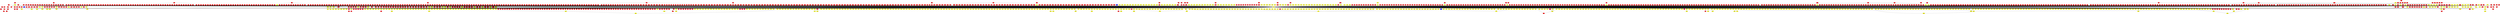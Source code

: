 graph {
0 [style = filled fillcolor = red];
1 [style = filled fillcolor = red];
2 [style = filled fillcolor = red];
3 [style = filled fillcolor = red];
4 [style = filled fillcolor = red];
5 [style = filled fillcolor = red];
6 [style = filled fillcolor = red];
7 [style = filled fillcolor = red];
8 [style = filled fillcolor = red];
9 [style = filled fillcolor = red];
10 [style = filled fillcolor = red];
11 [style = filled fillcolor = red];
12 [style = filled fillcolor = red];
13 [style = filled fillcolor = red];
14 [style = filled fillcolor = red];
15 [style = filled fillcolor = red];
16 [style = filled fillcolor = red];
17 [style = filled fillcolor = red];
18 [style = filled fillcolor = red];
19 [style = filled fillcolor = red];
20 [style = filled fillcolor = red];
21 [style = filled fillcolor = red];
22 [style = filled fillcolor = red];
23 [style = filled fillcolor = red];
24 [style = filled fillcolor = red];
25 [style = filled fillcolor = red];
26 [style = filled fillcolor = red];
27 [style = filled fillcolor = red];
28 [style = filled fillcolor = red];
29 [style = filled fillcolor = red];
30 [style = filled fillcolor = red];
31 [style = filled fillcolor = red];
32 [style = filled fillcolor = red];
33 [style = filled fillcolor = red];
34 [style = filled fillcolor = red];
35 [style = filled fillcolor = red];
36 [style = filled fillcolor = red];
37 [style = filled fillcolor = red];
38 [style = filled fillcolor = red];
39 [style = filled fillcolor = red];
40 [style = filled fillcolor = red];
41 [style = filled fillcolor = red];
42 [style = filled fillcolor = red];
43 [style = filled fillcolor = red];
44 [style = filled fillcolor = red];
45 [style = filled fillcolor = red];
46 [style = filled fillcolor = red];
47 [style = filled fillcolor = red];
48 [style = filled fillcolor = red];
49 [style = filled fillcolor = red];
50 [style = filled fillcolor = red];
51 [style = filled fillcolor = red];
52 [style = filled fillcolor = red];
53 [style = filled fillcolor = red];
54 [style = filled fillcolor = red];
55 [style = filled fillcolor = red];
56 [style = filled fillcolor = red];
57 [style = filled fillcolor = red];
58 [style = filled fillcolor = red];
59 [style = filled fillcolor = red];
60 [style = filled fillcolor = red];
61 [style = filled fillcolor = red];
62 [style = filled fillcolor = red];
63 [style = filled fillcolor = red];
64 [style = filled fillcolor = red];
65 [style = filled fillcolor = red];
66 [style = filled fillcolor = red];
67 [style = filled fillcolor = red];
68 [style = filled fillcolor = red];
69 [style = filled fillcolor = red];
70 [style = filled fillcolor = red];
71 [style = filled fillcolor = red];
72 [style = filled fillcolor = red];
73 [style = filled fillcolor = red];
74 [style = filled fillcolor = red];
75 [style = filled fillcolor = red];
76 [style = filled fillcolor = red];
77 [style = filled fillcolor = red];
78 [style = filled fillcolor = red];
79 [style = filled fillcolor = red];
80 [style = filled fillcolor = red];
81 [style = filled fillcolor = red];
82 [style = filled fillcolor = red];
83 [style = filled fillcolor = red];
84 [style = filled fillcolor = red];
85 [style = filled fillcolor = red];
86 [style = filled fillcolor = red];
87 [style = filled fillcolor = red];
88 [style = filled fillcolor = red];
89 [style = filled fillcolor = red];
90 [style = filled fillcolor = red];
91 [style = filled fillcolor = red];
92 [style = filled fillcolor = red];
93 [style = filled fillcolor = red];
94 [style = filled fillcolor = red];
95 [style = filled fillcolor = red];
96 [style = filled fillcolor = red];
97 [style = filled fillcolor = red];
98 [style = filled fillcolor = red];
99 [style = filled fillcolor = red];
100 [style = filled fillcolor = red];
101 [style = filled fillcolor = red];
102 [style = filled fillcolor = red];
103 [style = filled fillcolor = red];
104 [style = filled fillcolor = red];
105 [style = filled fillcolor = red];
106 [style = filled fillcolor = red];
107 [style = filled fillcolor = red];
108 [style = filled fillcolor = red];
109 [style = filled fillcolor = red];
110 [style = filled fillcolor = red];
111 [style = filled fillcolor = red];
112 [style = filled fillcolor = red];
113 [style = filled fillcolor = red];
114 [style = filled fillcolor = red];
115 [style = filled fillcolor = red];
116 [style = filled fillcolor = red];
117 [style = filled fillcolor = red];
118 [style = filled fillcolor = red];
119 [style = filled fillcolor = red];
120 [style = filled fillcolor = red];
121 [style = filled fillcolor = red];
122 [style = filled fillcolor = red];
123 [style = filled fillcolor = red];
124 [style = filled fillcolor = red];
125 [style = filled fillcolor = red];
126 [style = filled fillcolor = red];
127 [style = filled fillcolor = red];
128 [style = filled fillcolor = red];
129 [style = filled fillcolor = red];
130 [style = filled fillcolor = red];
131 [style = filled fillcolor = red];
132 [style = filled fillcolor = red];
133 [style = filled fillcolor = red];
134 [style = filled fillcolor = red];
135 [style = filled fillcolor = red];
136 [style = filled fillcolor = red];
137 [style = filled fillcolor = red];
138 [style = filled fillcolor = red];
139 [style = filled fillcolor = red];
140 [style = filled fillcolor = red];
141 [style = filled fillcolor = red];
142 [style = filled fillcolor = red];
143 [style = filled fillcolor = red];
144 [style = filled fillcolor = red];
145 [style = filled fillcolor = red];
146 [style = filled fillcolor = red];
147 [style = filled fillcolor = red];
148 [style = filled fillcolor = red];
149 [style = filled fillcolor = red];
150 [style = filled fillcolor = red];
151 [style = filled fillcolor = red];
152 [style = filled fillcolor = red];
153 [style = filled fillcolor = red];
154 [style = filled fillcolor = red];
155 [style = filled fillcolor = red];
156 [style = filled fillcolor = red];
157 [style = filled fillcolor = red];
158 [style = filled fillcolor = red];
159 [style = filled fillcolor = red];
160 [style = filled fillcolor = red];
161 [style = filled fillcolor = red];
162 [style = filled fillcolor = red];
163 [style = filled fillcolor = red];
164 [style = filled fillcolor = red];
165 [style = filled fillcolor = red];
166 [style = filled fillcolor = red];
167 [style = filled fillcolor = red];
168 [style = filled fillcolor = red];
169 [style = filled fillcolor = red];
170 [style = filled fillcolor = red];
171 [style = filled fillcolor = red];
172 [style = filled fillcolor = red];
173 [style = filled fillcolor = red];
174 [style = filled fillcolor = red];
175 [style = filled fillcolor = red];
176 [style = filled fillcolor = red];
177 [style = filled fillcolor = red];
178 [style = filled fillcolor = red];
179 [style = filled fillcolor = red];
180 [style = filled fillcolor = red];
181 [style = filled fillcolor = red];
182 [style = filled fillcolor = red];
183 [style = filled fillcolor = red];
184 [style = filled fillcolor = red];
185 [style = filled fillcolor = red];
186 [style = filled fillcolor = red];
187 [style = filled fillcolor = red];
188 [style = filled fillcolor = red];
189 [style = filled fillcolor = red];
190 [style = filled fillcolor = red];
191 [style = filled fillcolor = red];
192 [style = filled fillcolor = red];
193 [style = filled fillcolor = red];
194 [style = filled fillcolor = red];
195 [style = filled fillcolor = red];
196 [style = filled fillcolor = red];
197 [style = filled fillcolor = red];
198 [style = filled fillcolor = red];
199 [style = filled fillcolor = red];
200 [style = filled fillcolor = red];
201 [style = filled fillcolor = red];
202 [style = filled fillcolor = red];
203 [style = filled fillcolor = red];
204 [style = filled fillcolor = red];
205 [style = filled fillcolor = red];
206 [style = filled fillcolor = red];
207 [style = filled fillcolor = red];
208 [style = filled fillcolor = red];
209 [style = filled fillcolor = red];
210 [style = filled fillcolor = red];
211 [style = filled fillcolor = red];
212 [style = filled fillcolor = red];
213 [style = filled fillcolor = red];
214 [style = filled fillcolor = red];
215 [style = filled fillcolor = red];
216 [style = filled fillcolor = red];
217 [style = filled fillcolor = red];
218 [style = filled fillcolor = red];
219 [style = filled fillcolor = red];
220 [style = filled fillcolor = red];
221 [style = filled fillcolor = red];
222 [style = filled fillcolor = red];
223 [style = filled fillcolor = red];
224 [style = filled fillcolor = red];
225 [style = filled fillcolor = red];
226 [style = filled fillcolor = red];
227 [style = filled fillcolor = red];
228 [style = filled fillcolor = red];
229 [style = filled fillcolor = red];
230 [style = filled fillcolor = red];
231 [style = filled fillcolor = red];
232 [style = filled fillcolor = red];
233 [style = filled fillcolor = red];
234 [style = filled fillcolor = red];
235 [style = filled fillcolor = red];
236 [style = filled fillcolor = red];
237 [style = filled fillcolor = red];
238 [style = filled fillcolor = red];
239 [style = filled fillcolor = red];
240 [style = filled fillcolor = red];
241 [style = filled fillcolor = red];
242 [style = filled fillcolor = red];
243 [style = filled fillcolor = red];
244 [style = filled fillcolor = red];
245 [style = filled fillcolor = red];
246 [style = filled fillcolor = red];
247 [style = filled fillcolor = red];
248 [style = filled fillcolor = red];
249 [style = filled fillcolor = red];
250 [style = filled fillcolor = red];
251 [style = filled fillcolor = red];
252 [style = filled fillcolor = red];
253 [style = filled fillcolor = red];
254 [style = filled fillcolor = red];
255 [style = filled fillcolor = red];
256 [style = filled fillcolor = red];
257 [style = filled fillcolor = red];
258 [style = filled fillcolor = red];
259 [style = filled fillcolor = red];
260 [style = filled fillcolor = red];
261 [style = filled fillcolor = red];
262 [style = filled fillcolor = red];
263 [style = filled fillcolor = red];
264 [style = filled fillcolor = red];
265 [style = filled fillcolor = red];
266 [style = filled fillcolor = red];
267 [style = filled fillcolor = red];
268 [style = filled fillcolor = red];
269 [style = filled fillcolor = red];
270 [style = filled fillcolor = red];
271 [style = filled fillcolor = red];
272 [style = filled fillcolor = red];
273 [style = filled fillcolor = red];
274 [style = filled fillcolor = red];
275 [style = filled fillcolor = red];
276 [style = filled fillcolor = red];
277 [style = filled fillcolor = red];
278 [style = filled fillcolor = red];
279 [style = filled fillcolor = red];
280 [style = filled fillcolor = red];
281 [style = filled fillcolor = red];
282 [style = filled fillcolor = red];
283 [style = filled fillcolor = red];
284 [style = filled fillcolor = red];
285 [style = filled fillcolor = red];
286 [style = filled fillcolor = red];
287 [style = filled fillcolor = red];
288 [style = filled fillcolor = red];
289 [style = filled fillcolor = red];
290 [style = filled fillcolor = red];
291 [style = filled fillcolor = red];
292 [style = filled fillcolor = red];
293 [style = filled fillcolor = red];
294 [style = filled fillcolor = red];
295 [style = filled fillcolor = red];
296 [style = filled fillcolor = red];
297 [style = filled fillcolor = red];
298 [style = filled fillcolor = red];
299 [style = filled fillcolor = red];
300 [style = filled fillcolor = red];
301 [style = filled fillcolor = red];
302 [style = filled fillcolor = red];
303 [style = filled fillcolor = red];
304 [style = filled fillcolor = red];
305 [style = filled fillcolor = red];
306 [style = filled fillcolor = red];
307 [style = filled fillcolor = red];
308 [style = filled fillcolor = red];
309 [style = filled fillcolor = red];
310 [style = filled fillcolor = red];
311 [style = filled fillcolor = red];
312 [style = filled fillcolor = red];
313 [style = filled fillcolor = red];
314 [style = filled fillcolor = red];
315 [style = filled fillcolor = red];
316 [style = filled fillcolor = red];
317 [style = filled fillcolor = red];
318 [style = filled fillcolor = red];
319 [style = filled fillcolor = red];
320 [style = filled fillcolor = red];
321 [style = filled fillcolor = red];
322 [style = filled fillcolor = red];
323 [style = filled fillcolor = red];
324 [style = filled fillcolor = red];
325 [style = filled fillcolor = red];
326 [style = filled fillcolor = red];
327 [style = filled fillcolor = red];
328 [style = filled fillcolor = red];
329 [style = filled fillcolor = red];
330 [style = filled fillcolor = red];
331 [style = filled fillcolor = red];
332 [style = filled fillcolor = red];
333 [style = filled fillcolor = red];
334 [style = filled fillcolor = red];
335 [style = filled fillcolor = red];
336 [style = filled fillcolor = red];
337 [style = filled fillcolor = red];
338 [style = filled fillcolor = red];
339 [style = filled fillcolor = red];
340 [style = filled fillcolor = red];
341 [style = filled fillcolor = red];
342 [style = filled fillcolor = red];
343 [style = filled fillcolor = red];
344 [style = filled fillcolor = red];
345 [style = filled fillcolor = red];
346 [style = filled fillcolor = red];
347 [style = filled fillcolor = red];
348 [style = filled fillcolor = red];
349 [style = filled fillcolor = red];
350 [style = filled fillcolor = red];
351 [style = filled fillcolor = red];
352 [style = filled fillcolor = red];
353 [style = filled fillcolor = red];
354 [style = filled fillcolor = red];
355 [style = filled fillcolor = red];
356 [style = filled fillcolor = red];
357 [style = filled fillcolor = red];
358 [style = filled fillcolor = red];
359 [style = filled fillcolor = red];
360 [style = filled fillcolor = red];
361 [style = filled fillcolor = red];
362 [style = filled fillcolor = red];
363 [style = filled fillcolor = red];
364 [style = filled fillcolor = red];
365 [style = filled fillcolor = red];
366 [style = filled fillcolor = red];
367 [style = filled fillcolor = red];
368 [style = filled fillcolor = red];
369 [style = filled fillcolor = red];
370 [style = filled fillcolor = red];
371 [style = filled fillcolor = red];
372 [style = filled fillcolor = red];
373 [style = filled fillcolor = red];
374 [style = filled fillcolor = red];
375 [style = filled fillcolor = red];
376 [style = filled fillcolor = red];
377 [style = filled fillcolor = red];
378 [style = filled fillcolor = red];
379 [style = filled fillcolor = red];
380 [style = filled fillcolor = red];
381 [style = filled fillcolor = red];
382 [style = filled fillcolor = red];
383 [style = filled fillcolor = red];
384 [style = filled fillcolor = red];
385 [style = filled fillcolor = red];
386 [style = filled fillcolor = red];
387 [style = filled fillcolor = red];
388 [style = filled fillcolor = red];
389 [style = filled fillcolor = red];
390 [style = filled fillcolor = red];
391 [style = filled fillcolor = red];
392 [style = filled fillcolor = red];
393 [style = filled fillcolor = red];
394 [style = filled fillcolor = red];
395 [style = filled fillcolor = red];
396 [style = filled fillcolor = red];
397 [style = filled fillcolor = red];
398 [style = filled fillcolor = red];
399 [style = filled fillcolor = red];
400 [style = filled fillcolor = red];
401 [style = filled fillcolor = red];
402 [style = filled fillcolor = red];
403 [style = filled fillcolor = red];
404 [style = filled fillcolor = red];
405 [style = filled fillcolor = red];
406 [style = filled fillcolor = red];
407 [style = filled fillcolor = red];
408 [style = filled fillcolor = red];
409 [style = filled fillcolor = red];
410 [style = filled fillcolor = red];
411 [style = filled fillcolor = red];
412 [style = filled fillcolor = red];
413 [style = filled fillcolor = red];
414 [style = filled fillcolor = red];
415 [style = filled fillcolor = red];
416 [style = filled fillcolor = red];
417 [style = filled fillcolor = red];
418 [style = filled fillcolor = red];
419 [style = filled fillcolor = red];
420 [style = filled fillcolor = red];
421 [style = filled fillcolor = red];
422 [style = filled fillcolor = red];
423 [style = filled fillcolor = red];
424 [style = filled fillcolor = red];
425 [style = filled fillcolor = red];
426 [style = filled fillcolor = red];
427 [style = filled fillcolor = red];
428 [style = filled fillcolor = red];
429 [style = filled fillcolor = red];
430 [style = filled fillcolor = red];
431 [style = filled fillcolor = red];
432 [style = filled fillcolor = red];
433 [style = filled fillcolor = red];
434 [style = filled fillcolor = red];
435 [style = filled fillcolor = red];
436 [style = filled fillcolor = red];
437 [style = filled fillcolor = red];
438 [style = filled fillcolor = red];
439 [style = filled fillcolor = red];
440 [style = filled fillcolor = red];
441 [style = filled fillcolor = red];
442 [style = filled fillcolor = red];
443 [style = filled fillcolor = red];
444 [style = filled fillcolor = red];
445 [style = filled fillcolor = red];
446 [style = filled fillcolor = red];
447 [style = filled fillcolor = red];
448 [style = filled fillcolor = red];
449 [style = filled fillcolor = red];
450 [style = filled fillcolor = red];
451 [style = filled fillcolor = red];
452 [style = filled fillcolor = red];
453 [style = filled fillcolor = red];
454 [style = filled fillcolor = red];
455 [style = filled fillcolor = red];
456 [style = filled fillcolor = red];
457 [style = filled fillcolor = red];
458 [style = filled fillcolor = red];
459 [style = filled fillcolor = red];
460 [style = filled fillcolor = red];
461 [style = filled fillcolor = red];
462 [style = filled fillcolor = red];
463 [style = filled fillcolor = red];
464 [style = filled fillcolor = red];
465 [style = filled fillcolor = red];
466 [style = filled fillcolor = red];
467 [style = filled fillcolor = red];
468 [style = filled fillcolor = red];
469 [style = filled fillcolor = red];
470 [style = filled fillcolor = red];
471 [style = filled fillcolor = red];
472 [style = filled fillcolor = red];
473 [style = filled fillcolor = red];
474 [style = filled fillcolor = red];
475 [style = filled fillcolor = red];
476 [style = filled fillcolor = red];
477 [style = filled fillcolor = red];
478 [style = filled fillcolor = red];
479 [style = filled fillcolor = red];
480 [style = filled fillcolor = red];
481 [style = filled fillcolor = red];
482 [style = filled fillcolor = red];
483 [style = filled fillcolor = red];
484 [style = filled fillcolor = red];
485 [style = filled fillcolor = red];
486 [style = filled fillcolor = red];
487 [style = filled fillcolor = red];
488 [style = filled fillcolor = red];
489 [style = filled fillcolor = red];
490 [style = filled fillcolor = red];
491 [style = filled fillcolor = red];
492 [style = filled fillcolor = red];
493 [style = filled fillcolor = red];
494 [style = filled fillcolor = red];
495 [style = filled fillcolor = red];
496 [style = filled fillcolor = red];
497 [style = filled fillcolor = red];
498 [style = filled fillcolor = red];
499 [style = filled fillcolor = red];
500 [style = filled fillcolor = red];
501 [style = filled fillcolor = red];
502 [style = filled fillcolor = red];
503 [style = filled fillcolor = red];
504 [style = filled fillcolor = red];
505 [style = filled fillcolor = red];
506 [style = filled fillcolor = red];
507 [style = filled fillcolor = red];
508 [style = filled fillcolor = red];
509 [style = filled fillcolor = red];
510 [style = filled fillcolor = red];
511 [style = filled fillcolor = red];
512 [style = filled fillcolor = red];
513 [style = filled fillcolor = red];
514 [style = filled fillcolor = red];
515 [style = filled fillcolor = red];
516 [style = filled fillcolor = red];
517 [style = filled fillcolor = red];
518 [style = filled fillcolor = red];
519 [style = filled fillcolor = red];
520 [style = filled fillcolor = red];
521 [style = filled fillcolor = red];
522 [style = filled fillcolor = red];
523 [style = filled fillcolor = red];
524 [style = filled fillcolor = red];
525 [style = filled fillcolor = red];
526 [style = filled fillcolor = red];
527 [style = filled fillcolor = red];
528 [style = filled fillcolor = red];
529 [style = filled fillcolor = red];
530 [style = filled fillcolor = red];
531 [style = filled fillcolor = red];
532 [style = filled fillcolor = red];
533 [style = filled fillcolor = red];
534 [style = filled fillcolor = red];
535 [style = filled fillcolor = red];
536 [style = filled fillcolor = red];
537 [style = filled fillcolor = red];
538 [style = filled fillcolor = red];
539 [style = filled fillcolor = red];
540 [style = filled fillcolor = red];
541 [style = filled fillcolor = red];
542 [style = filled fillcolor = red];
543 [style = filled fillcolor = red];
544 [style = filled fillcolor = red];
545 [style = filled fillcolor = red];
546 [style = filled fillcolor = red];
547 [style = filled fillcolor = red];
548 [style = filled fillcolor = red];
549 [style = filled fillcolor = red];
550 [style = filled fillcolor = red];
551 [style = filled fillcolor = red];
552 [style = filled fillcolor = red];
553 [style = filled fillcolor = red];
554 [style = filled fillcolor = red];
555 [style = filled fillcolor = red];
556 [style = filled fillcolor = red];
557 [style = filled fillcolor = red];
558 [style = filled fillcolor = red];
559 [style = filled fillcolor = red];
560 [style = filled fillcolor = red];
561 [style = filled fillcolor = red];
562 [style = filled fillcolor = red];
563 [style = filled fillcolor = red];
564 [style = filled fillcolor = red];
565 [style = filled fillcolor = red];
566 [style = filled fillcolor = red];
567 [style = filled fillcolor = red];
568 [style = filled fillcolor = red];
569 [style = filled fillcolor = red];
570 [style = filled fillcolor = red];
571 [style = filled fillcolor = red];
572 [style = filled fillcolor = red];
573 [style = filled fillcolor = red];
574 [style = filled fillcolor = red];
575 [style = filled fillcolor = red];
576 [style = filled fillcolor = red];
577 [style = filled fillcolor = red];
578 [style = filled fillcolor = red];
579 [style = filled fillcolor = red];
580 [style = filled fillcolor = red];
581 [style = filled fillcolor = red];
582 [style = filled fillcolor = red];
583 [style = filled fillcolor = red];
584 [style = filled fillcolor = red];
585 [style = filled fillcolor = red];
586 [style = filled fillcolor = red];
587 [style = filled fillcolor = red];
588 [style = filled fillcolor = red];
589 [style = filled fillcolor = red];
590 [style = filled fillcolor = red];
591 [style = filled fillcolor = red];
592 [style = filled fillcolor = red];
593 [style = filled fillcolor = red];
594 [style = filled fillcolor = red];
595 [style = filled fillcolor = red];
596 [style = filled fillcolor = red];
597 [style = filled fillcolor = red];
598 [style = filled fillcolor = red];
599 [style = filled fillcolor = red];
600 [style = filled fillcolor = red];
601 [style = filled fillcolor = red];
602 [style = filled fillcolor = red];
603 [style = filled fillcolor = red];
604 [style = filled fillcolor = red];
605 [style = filled fillcolor = red];
606 [style = filled fillcolor = red];
607 [style = filled fillcolor = red];
608 [style = filled fillcolor = red];
609 [style = filled fillcolor = red];
610 [style = filled fillcolor = red];
611 [style = filled fillcolor = red];
612 [style = filled fillcolor = red];
613 [style = filled fillcolor = red];
614 [style = filled fillcolor = red];
615 [style = filled fillcolor = red];
616 [style = filled fillcolor = red];
617 [style = filled fillcolor = red];
618 [style = filled fillcolor = red];
619 [style = filled fillcolor = red];
620 [style = filled fillcolor = red];
621 [style = filled fillcolor = red];
622 [style = filled fillcolor = red];
623 [style = filled fillcolor = red];
624 [style = filled fillcolor = red];
625 [style = filled fillcolor = red];
626 [style = filled fillcolor = red];
627 [style = filled fillcolor = red];
628 [style = filled fillcolor = red];
629 [style = filled fillcolor = red];
630 [style = filled fillcolor = red];
631 [style = filled fillcolor = red];
632 [style = filled fillcolor = red];
633 [style = filled fillcolor = red];
634 [style = filled fillcolor = red];
635 [style = filled fillcolor = red];
636 [style = filled fillcolor = red];
637 [style = filled fillcolor = red];
638 [style = filled fillcolor = red];
639 [style = filled fillcolor = red];
640 [style = filled fillcolor = red];
641 [style = filled fillcolor = red];
642 [style = filled fillcolor = red];
643 [style = filled fillcolor = red];
644 [style = filled fillcolor = red];
645 [style = filled fillcolor = red];
646 [style = filled fillcolor = red];
647 [style = filled fillcolor = red];
648 [style = filled fillcolor = red];
649 [style = filled fillcolor = red];
650 [style = filled fillcolor = red];
651 [style = filled fillcolor = red];
652 [style = filled fillcolor = red];
653 [style = filled fillcolor = red];
654 [style = filled fillcolor = red];
655 [style = filled fillcolor = red];
656 [style = filled fillcolor = red];
657 [style = filled fillcolor = red];
658 [style = filled fillcolor = red];
659 [style = filled fillcolor = red];
660 [style = filled fillcolor = red];
661 [style = filled fillcolor = red];
662 [style = filled fillcolor = red];
663 [style = filled fillcolor = red];
664 [style = filled fillcolor = red];
665 [style = filled fillcolor = red];
666 [style = filled fillcolor = red];
667 [style = filled fillcolor = red];
668 [style = filled fillcolor = red];
669 [style = filled fillcolor = red];
670 [style = filled fillcolor = red];
671 [style = filled fillcolor = red];
672 [style = filled fillcolor = red];
673 [style = filled fillcolor = red];
674 [style = filled fillcolor = red];
675 [style = filled fillcolor = red];
676 [style = filled fillcolor = red];
677 [style = filled fillcolor = red];
678 [style = filled fillcolor = red];
679 [style = filled fillcolor = red];
680 [style = filled fillcolor = red];
681 [style = filled fillcolor = red];
682 [style = filled fillcolor = red];
683 [style = filled fillcolor = red];
684 [style = filled fillcolor = red];
685 [style = filled fillcolor = red];
686 [style = filled fillcolor = red];
687 [style = filled fillcolor = red];
688 [style = filled fillcolor = red];
689 [style = filled fillcolor = red];
690 [style = filled fillcolor = red];
691 [style = filled fillcolor = red];
692 [style = filled fillcolor = red];
693 [style = filled fillcolor = red];
694 [style = filled fillcolor = red];
695 [style = filled fillcolor = red];
696 [style = filled fillcolor = red];
697 [style = filled fillcolor = red];
698 [style = filled fillcolor = red];
699 [style = filled fillcolor = red];
700 [style = filled fillcolor = red];
701 [style = filled fillcolor = red];
702 [style = filled fillcolor = red];
703 [style = filled fillcolor = red];
704 [style = filled fillcolor = red];
705 [style = filled fillcolor = red];
706 [style = filled fillcolor = red];
707 [style = filled fillcolor = red];
708 [style = filled fillcolor = red];
709 [style = filled fillcolor = red];
710 [style = filled fillcolor = red];
711 [style = filled fillcolor = red];
712 [style = filled fillcolor = red];
713 [style = filled fillcolor = red];
714 [style = filled fillcolor = red];
715 [style = filled fillcolor = red];
716 [style = filled fillcolor = red];
717 [style = filled fillcolor = red];
718 [style = filled fillcolor = red];
719 [style = filled fillcolor = red];
720 [style = filled fillcolor = red];
721 [style = filled fillcolor = red];
722 [style = filled fillcolor = red];
723 [style = filled fillcolor = red];
724 [style = filled fillcolor = red];
725 [style = filled fillcolor = red];
726 [style = filled fillcolor = red];
727 [style = filled fillcolor = red];
728 [style = filled fillcolor = red];
729 [style = filled fillcolor = red];
730 [style = filled fillcolor = red];
731 [style = filled fillcolor = red];
732 [style = filled fillcolor = red];
733 [style = filled fillcolor = red];
734 [style = filled fillcolor = red];
735 [style = filled fillcolor = red];
736 [style = filled fillcolor = red];
737 [style = filled fillcolor = red];
738 [style = filled fillcolor = red];
739 [style = filled fillcolor = red];
740 [style = filled fillcolor = red];
741 [style = filled fillcolor = red];
742 [style = filled fillcolor = red];
743 [style = filled fillcolor = red];
744 [style = filled fillcolor = red];
745 [style = filled fillcolor = red];
746 [style = filled fillcolor = red];
747 [style = filled fillcolor = red];
748 [style = filled fillcolor = red];
749 [style = filled fillcolor = red];
750 [style = filled fillcolor = red];
751 [style = filled fillcolor = red];
752 [style = filled fillcolor = red];
753 [style = filled fillcolor = red];
754 [style = filled fillcolor = red];
755 [style = filled fillcolor = red];
756 [style = filled fillcolor = red];
757 [style = filled fillcolor = red];
758 [style = filled fillcolor = red];
759 [style = filled fillcolor = red];
760 [style = filled fillcolor = red];
761 [style = filled fillcolor = red];
762 [style = filled fillcolor = red];
763 [style = filled fillcolor = red];
764 [style = filled fillcolor = red];
765 [style = filled fillcolor = red];
766 [style = filled fillcolor = red];
767 [style = filled fillcolor = red];
768 [style = filled fillcolor = red];
769 [style = filled fillcolor = red];
770 [style = filled fillcolor = red];
771 [style = filled fillcolor = red];
772 [style = filled fillcolor = red];
773 [style = filled fillcolor = red];
774 [style = filled fillcolor = red];
775 [style = filled fillcolor = red];
776 [style = filled fillcolor = red];
777 [style = filled fillcolor = red];
778 [style = filled fillcolor = red];
779 [style = filled fillcolor = red];
780 [style = filled fillcolor = red];
781 [style = filled fillcolor = red];
782 [style = filled fillcolor = red];
783 [style = filled fillcolor = red];
784 [style = filled fillcolor = red];
785 [style = filled fillcolor = red];
786 [style = filled fillcolor = red];
787 [style = filled fillcolor = red];
788 [style = filled fillcolor = red];
789 [style = filled fillcolor = red];
790 [style = filled fillcolor = red];
791 [style = filled fillcolor = red];
792 [style = filled fillcolor = red];
793 [style = filled fillcolor = red];
794 [style = filled fillcolor = red];
795 [style = filled fillcolor = red];
796 [style = filled fillcolor = red];
797 [style = filled fillcolor = red];
798 [style = filled fillcolor = red];
799 [style = filled fillcolor = red];
800 [style = filled fillcolor = red];
801 [style = filled fillcolor = red];
802 [style = filled fillcolor = red];
803 [style = filled fillcolor = red];
804 [style = filled fillcolor = red];
805 [style = filled fillcolor = red];
806 [style = filled fillcolor = red];
807 [style = filled fillcolor = red];
808 [style = filled fillcolor = red];
809 [style = filled fillcolor = red];
810 [style = filled fillcolor = red];
811 [style = filled fillcolor = red];
812 [style = filled fillcolor = red];
813 [style = filled fillcolor = red];
814 [style = filled fillcolor = red];
815 [style = filled fillcolor = red];
816 [style = filled fillcolor = red];
817 [style = filled fillcolor = red];
818 [style = filled fillcolor = red];
819 [style = filled fillcolor = red];
820 [style = filled fillcolor = red];
821 [style = filled fillcolor = red];
822 [style = filled fillcolor = red];
823 [style = filled fillcolor = red];
824 [style = filled fillcolor = red];
825 [style = filled fillcolor = red];
826 [style = filled fillcolor = red];
827 [style = filled fillcolor = red];
828 [style = filled fillcolor = red];
829 [style = filled fillcolor = red];
830 [style = filled fillcolor = red];
831 [style = filled fillcolor = red];
832 [style = filled fillcolor = red];
833 [style = filled fillcolor = red];
834 [style = filled fillcolor = red];
835 [style = filled fillcolor = red];
836 [style = filled fillcolor = red];
837 [style = filled fillcolor = red];
838 [style = filled fillcolor = red];
839 [style = filled fillcolor = red];
840 [style = filled fillcolor = red];
841 [style = filled fillcolor = red];
842 [style = filled fillcolor = red];
843 [style = filled fillcolor = red];
844 [style = filled fillcolor = red];
845 [style = filled fillcolor = red];
846 [style = filled fillcolor = red];
847 [style = filled fillcolor = red];
848 [style = filled fillcolor = red];
849 [style = filled fillcolor = red];
850 [style = filled fillcolor = red];
851 [style = filled fillcolor = red];
852 [style = filled fillcolor = red];
853 [style = filled fillcolor = red];
854 [style = filled fillcolor = red];
855 [style = filled fillcolor = red];
856 [style = filled fillcolor = red];
857 [style = filled fillcolor = red];
858 [style = filled fillcolor = red];
859 [style = filled fillcolor = red];
860 [style = filled fillcolor = red];
861 [style = filled fillcolor = red];
862 [style = filled fillcolor = red];
863 [style = filled fillcolor = red];
864 [style = filled fillcolor = red];
865 [style = filled fillcolor = red];
866 [style = filled fillcolor = red];
867 [style = filled fillcolor = red];
868 [style = filled fillcolor = red];
869 [style = filled fillcolor = red];
870 [style = filled fillcolor = red];
871 [style = filled fillcolor = red];
872 [style = filled fillcolor = red];
873 [style = filled fillcolor = red];
874 [style = filled fillcolor = red];
875 [style = filled fillcolor = red];
876 [style = filled fillcolor = red];
877 [style = filled fillcolor = red];
878 [style = filled fillcolor = red];
879 [style = filled fillcolor = red];
880 [style = filled fillcolor = red];
881 [style = filled fillcolor = red];
882 [style = filled fillcolor = red];
883 [style = filled fillcolor = red];
884 [style = filled fillcolor = red];
885 [style = filled fillcolor = red];
886 [style = filled fillcolor = red];
887 [style = filled fillcolor = red];
888 [style = filled fillcolor = red];
889 [style = filled fillcolor = red];
890 [style = filled fillcolor = red];
891 [style = filled fillcolor = red];
892 [style = filled fillcolor = red];
893 [style = filled fillcolor = red];
894 [style = filled fillcolor = red];
895 [style = filled fillcolor = red];
896 [style = filled fillcolor = red];
897 [style = filled fillcolor = red];
898 [style = filled fillcolor = red];
899 [style = filled fillcolor = red];
900 [style = filled fillcolor = red];
901 [style = filled fillcolor = red];
902 [style = filled fillcolor = red];
903 [style = filled fillcolor = red];
904 [style = filled fillcolor = red];
905 [style = filled fillcolor = red];
906 [style = filled fillcolor = red];
907 [style = filled fillcolor = red];
908 [style = filled fillcolor = red];
909 [style = filled fillcolor = red];
910 [style = filled fillcolor = red];
911 [style = filled fillcolor = red];
912 [style = filled fillcolor = red];
913 [style = filled fillcolor = red];
914 [style = filled fillcolor = red];
915 [style = filled fillcolor = red];
916 [style = filled fillcolor = red];
917 [style = filled fillcolor = red];
918 [style = filled fillcolor = red];
919 [style = filled fillcolor = red];
920 [style = filled fillcolor = red];
921 [style = filled fillcolor = red];
922 [style = filled fillcolor = red];
923 [style = filled fillcolor = red];
924 [style = filled fillcolor = red];
925 [style = filled fillcolor = red];
926 [style = filled fillcolor = red];
927 [style = filled fillcolor = red];
928 [style = filled fillcolor = red];
929 [style = filled fillcolor = red];
930 [style = filled fillcolor = red];
931 [style = filled fillcolor = red];
932 [style = filled fillcolor = red];
933 [style = filled fillcolor = red];
934 [style = filled fillcolor = red];
935 [style = filled fillcolor = red];
936 [style = filled fillcolor = red];
937 [style = filled fillcolor = red];
938 [style = filled fillcolor = red];
939 [style = filled fillcolor = red];
940 [style = filled fillcolor = red];
941 [style = filled fillcolor = red];
942 [style = filled fillcolor = red];
943 [style = filled fillcolor = red];
944 [style = filled fillcolor = red];
945 [style = filled fillcolor = red];
946 [style = filled fillcolor = red];
947 [style = filled fillcolor = red];
948 [style = filled fillcolor = red];
949 [style = filled fillcolor = red];
950 [style = filled fillcolor = red];
951 [style = filled fillcolor = red];
952 [style = filled fillcolor = red];
953 [style = filled fillcolor = red];
954 [style = filled fillcolor = red];
955 [style = filled fillcolor = red];
956 [style = filled fillcolor = red];
957 [style = filled fillcolor = red];
958 [style = filled fillcolor = red];
959 [style = filled fillcolor = red];
960 [style = filled fillcolor = red];
961 [style = filled fillcolor = red];
962 [style = filled fillcolor = red];
963 [style = filled fillcolor = red];
964 [style = filled fillcolor = red];
965 [style = filled fillcolor = red];
966 [style = filled fillcolor = red];
967 [style = filled fillcolor = red];
968 [style = filled fillcolor = red];
969 [style = filled fillcolor = red];
970 [style = filled fillcolor = red];
971 [style = filled fillcolor = red];
972 [style = filled fillcolor = red];
973 [style = filled fillcolor = red];
974 [style = filled fillcolor = red];
975 [style = filled fillcolor = red];
976 [style = filled fillcolor = red];
977 [style = filled fillcolor = red];
978 [style = filled fillcolor = red];
979 [style = filled fillcolor = red];
980 [style = filled fillcolor = red];
981 [style = filled fillcolor = red];
982 [style = filled fillcolor = red];
983 [style = filled fillcolor = red];
984 [style = filled fillcolor = red];
985 [style = filled fillcolor = red];
986 [style = filled fillcolor = red];
987 [style = filled fillcolor = red];
988 [style = filled fillcolor = red];
989 [style = filled fillcolor = red];
990 [style = filled fillcolor = red];
991 [style = filled fillcolor = red];
992 [style = filled fillcolor = red];
993 [style = filled fillcolor = red];
994 [style = filled fillcolor = red];
995 [style = filled fillcolor = red];
996 [style = filled fillcolor = red];
997 [style = filled fillcolor = red];
998 [style = filled fillcolor = red];
999 [style = filled fillcolor = red];
1000 [style = filled fillcolor = red];
1001 [style = filled fillcolor = red];
1002 [style = filled fillcolor = red];
1003 [style = filled fillcolor = red];
1004 [style = filled fillcolor = red];
1005 [style = filled fillcolor = red];
1006 [style = filled fillcolor = red];
1007 [style = filled fillcolor = red];
1008 [style = filled fillcolor = red];
1009 [style = filled fillcolor = red];
1010 [style = filled fillcolor = red];
1011 [style = filled fillcolor = red];
1012 [style = filled fillcolor = red];
1013 [style = filled fillcolor = red];
1014 [style = filled fillcolor = red];
1015 [style = filled fillcolor = red];
1016 [style = filled fillcolor = red];
1017 [style = filled fillcolor = red];
1018 [style = filled fillcolor = red];
1019 [style = filled fillcolor = red];
1020 [style = filled fillcolor = red];
1021 [style = filled fillcolor = red];
1022 [style = filled fillcolor = red];
1023 [style = filled fillcolor = red];
1024 [style = filled fillcolor = red];
1025 [style = filled fillcolor = red];
1026 [style = filled fillcolor = red];
1027 [style = filled fillcolor = red];
1028 [style = filled fillcolor = red];
1029 [style = filled fillcolor = red];
1030 [style = filled fillcolor = red];
1031 [style = filled fillcolor = red];
1032 [style = filled fillcolor = red];
1033 [style = filled fillcolor = red];
1034 [style = filled fillcolor = red];
1035 [style = filled fillcolor = red];
1036 [style = filled fillcolor = red];
1037 [style = filled fillcolor = red];
1038 [style = filled fillcolor = red];
1039 [style = filled fillcolor = red];
1040 [style = filled fillcolor = red];
1041 [style = filled fillcolor = red];
1042 [style = filled fillcolor = red];
1043 [style = filled fillcolor = red];
1044 [style = filled fillcolor = red];
1045 [style = filled fillcolor = red];
1046 [style = filled fillcolor = red];
1047 [style = filled fillcolor = red];
1048 [style = filled fillcolor = red];
1049 [style = filled fillcolor = red];
1050 [style = filled fillcolor = red];
1051 [style = filled fillcolor = red];
1052 [style = filled fillcolor = red];
1053 [style = filled fillcolor = red];
1054 [style = filled fillcolor = red];
1055 [style = filled fillcolor = red];
1056 [style = filled fillcolor = red];
1057 [style = filled fillcolor = red];
1058 [style = filled fillcolor = red];
1059 [style = filled fillcolor = red];
1060 [style = filled fillcolor = red];
1061 [style = filled fillcolor = red];
1062 [style = filled fillcolor = red];
1063 [style = filled fillcolor = red];
1064 [style = filled fillcolor = red];
1065 [style = filled fillcolor = red];
1066 [style = filled fillcolor = red];
1067 [style = filled fillcolor = red];
1068 [style = filled fillcolor = red];
1069 [style = filled fillcolor = red];
1070 [style = filled fillcolor = red];
1071 [style = filled fillcolor = red];
1072 [style = filled fillcolor = red];
1073 [style = filled fillcolor = red];
1074 [style = filled fillcolor = red];
1075 [style = filled fillcolor = red];
1076 [style = filled fillcolor = red];
1077 [style = filled fillcolor = red];
1078 [style = filled fillcolor = red];
1079 [style = filled fillcolor = red];
1080 [style = filled fillcolor = red];
1081 [style = filled fillcolor = red];
1082 [style = filled fillcolor = red];
1083 [style = filled fillcolor = red];
1084 [style = filled fillcolor = red];
1085 [style = filled fillcolor = red];
1086 [style = filled fillcolor = red];
1087 [style = filled fillcolor = red];
1088 [style = filled fillcolor = red];
1089 [style = filled fillcolor = red];
1090 [style = filled fillcolor = red];
1091 [style = filled fillcolor = red];
1092 [style = filled fillcolor = red];
1093 [style = filled fillcolor = red];
1094 [style = filled fillcolor = red];
1095 [style = filled fillcolor = red];
1096 [style = filled fillcolor = red];
1097 [style = filled fillcolor = red];
1098 [style = filled fillcolor = red];
1099 [style = filled fillcolor = red];
1100 [style = filled fillcolor = red];
1101 [style = filled fillcolor = red];
1102 [style = filled fillcolor = red];
1103 [style = filled fillcolor = red];
1104 [style = filled fillcolor = red];
1105 [style = filled fillcolor = red];
1106 [style = filled fillcolor = red];
1107 [style = filled fillcolor = red];
1108 [style = filled fillcolor = red];
1109 [style = filled fillcolor = red];
1110 [style = filled fillcolor = red];
1111 [style = filled fillcolor = red];
1112 [style = filled fillcolor = red];
1113 [style = filled fillcolor = red];
1114 [style = filled fillcolor = red];
1115 [style = filled fillcolor = red];
1116 [style = filled fillcolor = red];
1117 [style = filled fillcolor = red];
1118 [style = filled fillcolor = red];
1119 [style = filled fillcolor = red];
1120 [style = filled fillcolor = red];
1121 [style = filled fillcolor = red];
1122 [style = filled fillcolor = red];
1123 [style = filled fillcolor = red];
1124 [style = filled fillcolor = red];
1125 [style = filled fillcolor = red];
1126 [style = filled fillcolor = red];
1127 [style = filled fillcolor = red];
1128 [style = filled fillcolor = red];
1129 [style = filled fillcolor = red];
1130 [style = filled fillcolor = red];
1131 [style = filled fillcolor = red];
1132 [style = filled fillcolor = red];
1133 [style = filled fillcolor = red];
1134 [style = filled fillcolor = red];
1135 [style = filled fillcolor = red];
1136 [style = filled fillcolor = red];
1137 [style = filled fillcolor = red];
1138 [style = filled fillcolor = red];
1139 [style = filled fillcolor = red];
1140 [style = filled fillcolor = red];
1141 [style = filled fillcolor = red];
1142 [style = filled fillcolor = red];
1143 [style = filled fillcolor = red];
1144 [style = filled fillcolor = red];
1145 [style = filled fillcolor = red];
1146 [style = filled fillcolor = red];
1147 [style = filled fillcolor = red];
1148 [style = filled fillcolor = red];
1149 [style = filled fillcolor = red];
1150 [style = filled fillcolor = red];
1151 [style = filled fillcolor = red];
1152 [style = filled fillcolor = red];
1153 [style = filled fillcolor = red];
1154 [style = filled fillcolor = red];
1155 [style = filled fillcolor = red];
1156 [style = filled fillcolor = red];
1157 [style = filled fillcolor = red];
1158 [style = filled fillcolor = red];
1159 [style = filled fillcolor = red];
1160 [style = filled fillcolor = red];
1161 [style = filled fillcolor = red];
1162 [style = filled fillcolor = red];
1163 [style = filled fillcolor = red];
1164 [style = filled fillcolor = red];
1165 [style = filled fillcolor = red];
1166 [style = filled fillcolor = red];
1167 [style = filled fillcolor = red];
1168 [style = filled fillcolor = red];
1169 [style = filled fillcolor = red];
1170 [style = filled fillcolor = red];
1171 [style = filled fillcolor = red];
1172 [style = filled fillcolor = red];
1173 [style = filled fillcolor = red];
1174 [style = filled fillcolor = red];
1175 [style = filled fillcolor = red];
1176 [style = filled fillcolor = red];
1177 [style = filled fillcolor = red];
1178 [style = filled fillcolor = red];
1179 [style = filled fillcolor = red];
1180 [style = filled fillcolor = red];
1181 [style = filled fillcolor = red];
1182 [style = filled fillcolor = red];
1183 [style = filled fillcolor = red];
1184 [style = filled fillcolor = red];
1185 [style = filled fillcolor = red];
1186 [style = filled fillcolor = red];
1187 [style = filled fillcolor = red];
1188 [style = filled fillcolor = red];
1189 [style = filled fillcolor = red];
1190 [style = filled fillcolor = red];
1191 [style = filled fillcolor = red];
1192 [style = filled fillcolor = red];
1193 [style = filled fillcolor = red];
1194 [style = filled fillcolor = red];
1195 [style = filled fillcolor = blue];
1196 [style = filled fillcolor = blue];
1197 [style = filled fillcolor = blue];
1198 [style = filled fillcolor = yellow];
1199 [style = filled fillcolor = yellow];
1200 [style = filled fillcolor = yellow];
1201 [style = filled fillcolor = yellow];
1202 [style = filled fillcolor = yellow];
1203 [style = filled fillcolor = yellow];
1204 [style = filled fillcolor = yellow];
1205 [style = filled fillcolor = yellow];
1206 [style = filled fillcolor = yellow];
1207 [style = filled fillcolor = yellow];
1208 [style = filled fillcolor = yellow];
1209 [style = filled fillcolor = yellow];
1210 [style = filled fillcolor = yellow];
1211 [style = filled fillcolor = yellow];
1212 [style = filled fillcolor = yellow];
1213 [style = filled fillcolor = yellow];
1214 [style = filled fillcolor = yellow];
1215 [style = filled fillcolor = yellow];
1216 [style = filled fillcolor = yellow];
1217 [style = filled fillcolor = yellow];
1218 [style = filled fillcolor = yellow];
1219 [style = filled fillcolor = yellow];
1220 [style = filled fillcolor = yellow];
1221 [style = filled fillcolor = yellow];
1222 [style = filled fillcolor = yellow];
1223 [style = filled fillcolor = yellow];
1224 [style = filled fillcolor = yellow];
1225 [style = filled fillcolor = yellow];
1226 [style = filled fillcolor = yellow];
1227 [style = filled fillcolor = yellow];
1228 [style = filled fillcolor = yellow];
1229 [style = filled fillcolor = yellow];
1230 [style = filled fillcolor = yellow];
1231 [style = filled fillcolor = yellow];
1232 [style = filled fillcolor = yellow];
1233 [style = filled fillcolor = yellow];
1234 [style = filled fillcolor = yellow];
1235 [style = filled fillcolor = yellow];
1236 [style = filled fillcolor = yellow];
1237 [style = filled fillcolor = yellow];
1238 [style = filled fillcolor = yellow];
1239 [style = filled fillcolor = yellow];
1240 [style = filled fillcolor = yellow];
1241 [style = filled fillcolor = yellow];
1242 [style = filled fillcolor = yellow];
1243 [style = filled fillcolor = yellow];
1244 [style = filled fillcolor = yellow];
1245 [style = filled fillcolor = yellow];
1246 [style = filled fillcolor = yellow];
1247 [style = filled fillcolor = yellow];
1248 [style = filled fillcolor = yellow];
1249 [style = filled fillcolor = yellow];
1250 [style = filled fillcolor = yellow];
1251 [style = filled fillcolor = yellow];
1252 [style = filled fillcolor = yellow];
1253 [style = filled fillcolor = yellow];
1254 [style = filled fillcolor = yellow];
1255 [style = filled fillcolor = yellow];
1256 [style = filled fillcolor = yellow];
1257 [style = filled fillcolor = yellow];
1258 [style = filled fillcolor = yellow];
1259 [style = filled fillcolor = yellow];
1260 [style = filled fillcolor = yellow];
1261 [style = filled fillcolor = yellow];
1262 [style = filled fillcolor = yellow];
1263 [style = filled fillcolor = yellow];
1264 [style = filled fillcolor = yellow];
1265 [style = filled fillcolor = yellow];
1266 [style = filled fillcolor = yellow];
1267 [style = filled fillcolor = yellow];
1268 [style = filled fillcolor = yellow];
1269 [style = filled fillcolor = yellow];
1270 [style = filled fillcolor = yellow];
1271 [style = filled fillcolor = yellow];
1272 [style = filled fillcolor = yellow];
1273 [style = filled fillcolor = yellow];
1274 [style = filled fillcolor = yellow];
1275 [style = filled fillcolor = yellow];
1276 [style = filled fillcolor = yellow];
1277 [style = filled fillcolor = yellow];
1278 [style = filled fillcolor = yellow];
1279 [style = filled fillcolor = yellow];
1280 [style = filled fillcolor = yellow];
1281 [style = filled fillcolor = yellow];
1282 [style = filled fillcolor = yellow];
1283 [style = filled fillcolor = yellow];
1284 [style = filled fillcolor = yellow];
1285 [style = filled fillcolor = yellow];
1286 [style = filled fillcolor = yellow];
1287 [style = filled fillcolor = yellow];
1288 [style = filled fillcolor = yellow];
1289 [style = filled fillcolor = yellow];
1290 [style = filled fillcolor = yellow];
1291 [style = filled fillcolor = yellow];
1292 [style = filled fillcolor = yellow];
1293 [style = filled fillcolor = yellow];
1294 [style = filled fillcolor = yellow];
1295 [style = filled fillcolor = yellow];
1296 [style = filled fillcolor = yellow];
1297 [style = filled fillcolor = yellow];
1298 [style = filled fillcolor = yellow];
1299 [style = filled fillcolor = yellow];
1300 [style = filled fillcolor = yellow];
1301 [style = filled fillcolor = yellow];
1302 [style = filled fillcolor = yellow];
1303 [style = filled fillcolor = yellow];
1304 [style = filled fillcolor = yellow];
1305 [style = filled fillcolor = yellow];
1306 [style = filled fillcolor = yellow];
1307 [style = filled fillcolor = yellow];
1308 [style = filled fillcolor = yellow];
1309 [style = filled fillcolor = yellow];
1310 [style = filled fillcolor = yellow];
1311 [style = filled fillcolor = yellow];
1312 [style = filled fillcolor = yellow];
1313 [style = filled fillcolor = yellow];
1314 [style = filled fillcolor = yellow];
1315 [style = filled fillcolor = yellow];
1316 [style = filled fillcolor = yellow];
1317 [style = filled fillcolor = yellow];
1318 [style = filled fillcolor = yellow];
1319 [style = filled fillcolor = yellow];
1320 [style = filled fillcolor = yellow];
1321 [style = filled fillcolor = yellow];
1322 [style = filled fillcolor = yellow];
1323 [style = filled fillcolor = yellow];
1324 [style = filled fillcolor = yellow];
1325 [style = filled fillcolor = yellow];
1326 [style = filled fillcolor = yellow];
1327 [style = filled fillcolor = yellow];
1328 [style = filled fillcolor = yellow];
1329 [style = filled fillcolor = yellow];
1330 [style = filled fillcolor = yellow];
1331 [style = filled fillcolor = yellow];
1332 [style = filled fillcolor = yellow];
1333 [style = filled fillcolor = yellow];
1334 [style = filled fillcolor = yellow];
1335 [style = filled fillcolor = yellow];
1336 [style = filled fillcolor = yellow];
1337 [style = filled fillcolor = yellow];
1338 [style = filled fillcolor = yellow];
1339 [style = filled fillcolor = yellow];
1340 [style = filled fillcolor = yellow];
1341 [style = filled fillcolor = yellow];
1342 [style = filled fillcolor = yellow];
1343 [style = filled fillcolor = yellow];
1344 [style = filled fillcolor = yellow];
1345 [style = filled fillcolor = yellow];
1346 [style = filled fillcolor = yellow];
1347 [style = filled fillcolor = yellow];
1348 [style = filled fillcolor = yellow];
1349 [style = filled fillcolor = yellow];
1350 [style = filled fillcolor = yellow];
1351 [style = filled fillcolor = yellow];
1352 [style = filled fillcolor = yellow];
1353 [style = filled fillcolor = yellow];
1354 [style = filled fillcolor = yellow];
1355 [style = filled fillcolor = yellow];
1356 [style = filled fillcolor = yellow];
1357 [style = filled fillcolor = yellow];
1358 [style = filled fillcolor = yellow];
1359 [style = filled fillcolor = yellow];
1360 [style = filled fillcolor = yellow];
1361 [style = filled fillcolor = yellow];
1362 [style = filled fillcolor = yellow];
1363 [style = filled fillcolor = yellow];
1364 [style = filled fillcolor = yellow];
1365 [style = filled fillcolor = yellow];
1366 [style = filled fillcolor = yellow];
1367 [style = filled fillcolor = yellow];
1368 [style = filled fillcolor = yellow];
1369 [style = filled fillcolor = yellow];
1370 [style = filled fillcolor = yellow];
1371 [style = filled fillcolor = yellow];
1372 [style = filled fillcolor = yellow];
1373 [style = filled fillcolor = yellow];
1374 [style = filled fillcolor = yellow];
1375 [style = filled fillcolor = yellow];
1376 [style = filled fillcolor = yellow];
1377 [style = filled fillcolor = yellow];
1378 [style = filled fillcolor = yellow];
1379 [style = filled fillcolor = yellow];
1380 [style = filled fillcolor = yellow];
1381 [style = filled fillcolor = yellow];
1382 [style = filled fillcolor = yellow];
1383 [style = filled fillcolor = yellow];
1384 [style = filled fillcolor = yellow];
1385 [style = filled fillcolor = yellow];
1386 [style = filled fillcolor = yellow];
1387 [style = filled fillcolor = yellow];
1388 [style = filled fillcolor = yellow];
1389 [style = filled fillcolor = yellow];
1390 [style = filled fillcolor = yellow];
1391 [style = filled fillcolor = yellow];
1392 [style = filled fillcolor = yellow];
1393 [style = filled fillcolor = yellow];
1394 [style = filled fillcolor = yellow];
1395 [style = filled fillcolor = yellow];
1396 [style = filled fillcolor = yellow];
1397 [style = filled fillcolor = yellow];
1398 [style = filled fillcolor = yellow];
1399 [style = filled fillcolor = yellow];
1400 [style = filled fillcolor = yellow];
1401 [style = filled fillcolor = yellow];
1402 [style = filled fillcolor = yellow];
1403 [style = filled fillcolor = yellow];
1404 [style = filled fillcolor = yellow];
1405 [style = filled fillcolor = yellow];
1406 [style = filled fillcolor = yellow];
1407 [style = filled fillcolor = yellow];
1408 [style = filled fillcolor = yellow];
1409 [style = filled fillcolor = yellow];
1410 [style = filled fillcolor = yellow];
1411 [style = filled fillcolor = yellow];
1412 [style = filled fillcolor = yellow];
1413 [style = filled fillcolor = yellow];
1414 [style = filled fillcolor = yellow];
1415 [style = filled fillcolor = yellow];
1416 [style = filled fillcolor = yellow];
1417 [style = filled fillcolor = yellow];
1418 [style = filled fillcolor = yellow];
1419 [style = filled fillcolor = yellow];
1420 [style = filled fillcolor = yellow];
1421 [style = filled fillcolor = yellow];
1422 [style = filled fillcolor = yellow];
1423 [style = filled fillcolor = yellow];
1424 [style = filled fillcolor = yellow];
1425 [style = filled fillcolor = yellow];
1426 [style = filled fillcolor = yellow];
1427 [style = filled fillcolor = yellow];
1428 [style = filled fillcolor = yellow];
1429 [style = filled fillcolor = yellow];
1430 [style = filled fillcolor = yellow];
1431 [style = filled fillcolor = yellow];
1432 [style = filled fillcolor = yellow];
1433 [style = filled fillcolor = yellow];
1434 [style = filled fillcolor = yellow];
1435 [style = filled fillcolor = yellow];
1436 [style = filled fillcolor = yellow];
1437 [style = filled fillcolor = yellow];
1438 [style = filled fillcolor = yellow];
1439 [style = filled fillcolor = yellow];
1440 [style = filled fillcolor = yellow];
1441 [style = filled fillcolor = yellow];
1442 [style = filled fillcolor = yellow];
1443 [style = filled fillcolor = yellow];
1444 [style = filled fillcolor = yellow];
1445 [style = filled fillcolor = yellow];
1446 [style = filled fillcolor = yellow];
1447 [style = filled fillcolor = yellow];
1448 [style = filled fillcolor = yellow];
1449 [style = filled fillcolor = yellow];
1450 [style = filled fillcolor = yellow];
1451 [style = filled fillcolor = yellow];
1452 [style = filled fillcolor = yellow];
1453 [style = filled fillcolor = yellow];
1454 [style = filled fillcolor = yellow];
1455 [style = filled fillcolor = yellow];
1456 [style = filled fillcolor = yellow];
1457 [style = filled fillcolor = yellow];
1458 [style = filled fillcolor = yellow];
1459 [style = filled fillcolor = yellow];
1460 [style = filled fillcolor = yellow];
1461 [style = filled fillcolor = yellow];
1462 [style = filled fillcolor = yellow];
1463 [style = filled fillcolor = yellow];
1464 [style = filled fillcolor = yellow];
1465 [style = filled fillcolor = yellow];
1466 [style = filled fillcolor = yellow];
1467 [style = filled fillcolor = yellow];
1468 [style = filled fillcolor = yellow];
1469 [style = filled fillcolor = yellow];
1470 [style = filled fillcolor = yellow];
1471 [style = filled fillcolor = yellow];
1472 [style = filled fillcolor = yellow];
1473 [style = filled fillcolor = yellow];
1474 [style = filled fillcolor = yellow];
1475 [style = filled fillcolor = yellow];
1476 [style = filled fillcolor = yellow];
1477 [style = filled fillcolor = yellow];
1478 [style = filled fillcolor = yellow];
1479 [style = filled fillcolor = yellow];
1480 [style = filled fillcolor = yellow];
1481 [style = filled fillcolor = yellow];
1482 [style = filled fillcolor = yellow];
1483 [style = filled fillcolor = yellow];
1484 [style = filled fillcolor = yellow];
1485 [style = filled fillcolor = yellow];
1486 [style = filled fillcolor = yellow];
1487 [style = filled fillcolor = yellow];
1488 [style = filled fillcolor = yellow];
1489 [style = filled fillcolor = yellow];
1490 [style = filled fillcolor = yellow];
1491 [style = filled fillcolor = yellow];
1492 [style = filled fillcolor = yellow];
1493 [style = filled fillcolor = yellow];
1494 [style = filled fillcolor = yellow];
1495 [style = filled fillcolor = yellow];
1496 [style = filled fillcolor = yellow];
1497 [style = filled fillcolor = yellow];
1498 [style = filled fillcolor = yellow];
1499 [style = filled fillcolor = yellow];
1500 [style = filled fillcolor = yellow];
1501 [style = filled fillcolor = yellow];
1502 [style = filled fillcolor = yellow];
1503 [style = filled fillcolor = yellow];
1504 [style = filled fillcolor = yellow];
1505 [style = filled fillcolor = yellow];
1506 [style = filled fillcolor = yellow];
1507 [style = filled fillcolor = yellow];
1508 [style = filled fillcolor = yellow];
1509 [style = filled fillcolor = yellow];
1510 [style = filled fillcolor = yellow];
1511 [style = filled fillcolor = yellow];
1512 [style = filled fillcolor = yellow];
1513 [style = filled fillcolor = yellow];
1514 [style = filled fillcolor = yellow];
1515 [style = filled fillcolor = yellow];
1516 [style = filled fillcolor = yellow];
1517 [style = filled fillcolor = yellow];
1518 [style = filled fillcolor = yellow];
1519 [style = filled fillcolor = yellow];
1520 [style = filled fillcolor = yellow];
1521 [style = filled fillcolor = yellow];
1522 [style = filled fillcolor = yellow];
1523 [style = filled fillcolor = yellow];
1524 [style = filled fillcolor = yellow];
1525 [style = filled fillcolor = yellow];
1526 [style = filled fillcolor = yellow];
1527 [style = filled fillcolor = yellow];
1528 [style = filled fillcolor = yellow];
1529 [style = filled fillcolor = yellow];
1530 [style = filled fillcolor = yellow];
1531 [style = filled fillcolor = yellow];
1532 [style = filled fillcolor = yellow];
1533 [style = filled fillcolor = yellow];
1534 [style = filled fillcolor = yellow];
1535 [style = filled fillcolor = yellow];
1536 [style = filled fillcolor = yellow];
1537 [style = filled fillcolor = yellow];
1538 [style = filled fillcolor = yellow];
1539 [style = filled fillcolor = yellow];
1540 [style = filled fillcolor = yellow];
1541 [style = filled fillcolor = yellow];
1542 [style = filled fillcolor = yellow];
1543 [style = filled fillcolor = yellow];
1544 [style = filled fillcolor = yellow];
1545 [style = filled fillcolor = yellow];
1546 [style = filled fillcolor = yellow];
1547 [style = filled fillcolor = yellow];
1548 [style = filled fillcolor = yellow];
1549 [style = filled fillcolor = yellow];
1550 [style = filled fillcolor = yellow];
1551 [style = filled fillcolor = yellow];
1552 [style = filled fillcolor = yellow];
1553 [style = filled fillcolor = yellow];
1554 [style = filled fillcolor = yellow];
1555 [style = filled fillcolor = yellow];
1556 [style = filled fillcolor = yellow];
1557 [style = filled fillcolor = yellow];
1558 [style = filled fillcolor = yellow];
1559 [style = filled fillcolor = yellow];
1560 [style = filled fillcolor = yellow];
1561 [style = filled fillcolor = yellow];
1562 [style = filled fillcolor = yellow];
1563 [style = filled fillcolor = yellow];
1564 [style = filled fillcolor = yellow];
1565 [style = filled fillcolor = yellow];
1566 [style = filled fillcolor = yellow];
1567 [style = filled fillcolor = yellow];
1568 [style = filled fillcolor = yellow];
1569 [style = filled fillcolor = yellow];
1570 [style = filled fillcolor = yellow];
1571 [style = filled fillcolor = yellow];
1572 [style = filled fillcolor = yellow];
1573 [style = filled fillcolor = yellow];
1574 [style = filled fillcolor = yellow];
1575 [style = filled fillcolor = yellow];
1576 [style = filled fillcolor = yellow];
1577 [style = filled fillcolor = yellow];
1578 [style = filled fillcolor = yellow];
1579 [style = filled fillcolor = yellow];
1580 [style = filled fillcolor = yellow];
1581 [style = filled fillcolor = yellow];
1582 [style = filled fillcolor = yellow];
1583 [style = filled fillcolor = yellow];
1584 [style = filled fillcolor = yellow];
1585 [style = filled fillcolor = yellow];
1586 [style = filled fillcolor = yellow];
1587 [style = filled fillcolor = yellow];
1588 [style = filled fillcolor = yellow];
1589 [style = filled fillcolor = yellow];
1590 [style = filled fillcolor = yellow];
1591 [style = filled fillcolor = yellow];
1592 [style = filled fillcolor = yellow];
1593 [style = filled fillcolor = yellow];
1594 [style = filled fillcolor = yellow];
1595 [style = filled fillcolor = yellow];
1596 [style = filled fillcolor = yellow];
1597 [style = filled fillcolor = yellow];
1598 [style = filled fillcolor = yellow];
1599 [style = filled fillcolor = yellow];
1600 [style = filled fillcolor = yellow];
1601 [style = filled fillcolor = yellow];
1602 [style = filled fillcolor = yellow];
1603 [style = filled fillcolor = yellow];
1604 [style = filled fillcolor = yellow];
1605 [style = filled fillcolor = yellow];
1606 [style = filled fillcolor = yellow];
1607 [style = filled fillcolor = yellow];
1608 [style = filled fillcolor = yellow];
1609 [style = filled fillcolor = yellow];
1610 [style = filled fillcolor = yellow];
1611 [style = filled fillcolor = yellow];
1612 [style = filled fillcolor = yellow];
1613 [style = filled fillcolor = yellow];
1614 [style = filled fillcolor = yellow];
1615 [style = filled fillcolor = yellow];
1616 [style = filled fillcolor = yellow];
1617 [style = filled fillcolor = yellow];
1618 [style = filled fillcolor = yellow];
1619 [style = filled fillcolor = yellow];
1620 [style = filled fillcolor = yellow];
1621 [style = filled fillcolor = yellow];
1622 [style = filled fillcolor = yellow];
1623 [style = filled fillcolor = yellow];
1624 [style = filled fillcolor = yellow];
1625 [style = filled fillcolor = yellow];
1626 [style = filled fillcolor = yellow];
1627 [style = filled fillcolor = yellow];
1628 [style = filled fillcolor = yellow];
1629 [style = filled fillcolor = yellow];
1630 [style = filled fillcolor = yellow];
1631 [style = filled fillcolor = yellow];
1632 [style = filled fillcolor = yellow];
1633 [style = filled fillcolor = yellow];
1634 [style = filled fillcolor = yellow];
1635 [style = filled fillcolor = yellow];
1636 [style = filled fillcolor = yellow];
1637 [style = filled fillcolor = yellow];
1638 [style = filled fillcolor = yellow];
1639 [style = filled fillcolor = yellow];
1640 [style = filled fillcolor = yellow];
1641 [style = filled fillcolor = yellow];
1642 [style = filled fillcolor = yellow];
1643 [style = filled fillcolor = yellow];
1644 [style = filled fillcolor = yellow];
1645 [style = filled fillcolor = yellow];
1646 [style = filled fillcolor = yellow];
1647 [style = filled fillcolor = yellow];
1648 [style = filled fillcolor = yellow];
1649 [style = filled fillcolor = yellow];
1650 [style = filled fillcolor = yellow];
1651 [style = filled fillcolor = yellow];
1652 [style = filled fillcolor = yellow];
1653 [style = filled fillcolor = yellow];
1654 [style = filled fillcolor = yellow];
1655 [style = filled fillcolor = yellow];
1656 [style = filled fillcolor = yellow];
1657 [style = filled fillcolor = yellow];
1658 [style = filled fillcolor = yellow];
1659 [style = filled fillcolor = yellow];
1660 [style = filled fillcolor = yellow];
1661 [style = filled fillcolor = yellow];
1662 [style = filled fillcolor = yellow];
1663 [style = filled fillcolor = yellow];
1664 [style = filled fillcolor = yellow];
1665 [style = filled fillcolor = yellow];
1666 [style = filled fillcolor = yellow];
1667 [style = filled fillcolor = yellow];
1668 [style = filled fillcolor = yellow];
1669 [style = filled fillcolor = yellow];
1670 [style = filled fillcolor = yellow];
1671 [style = filled fillcolor = yellow];
1672 [style = filled fillcolor = yellow];
1673 [style = filled fillcolor = yellow];
1674 [style = filled fillcolor = yellow];
1675 [style = filled fillcolor = yellow];
1676 [style = filled fillcolor = yellow];
1677 [style = filled fillcolor = yellow];
1678 [style = filled fillcolor = yellow];
1679 [style = filled fillcolor = yellow];
1680 [style = filled fillcolor = yellow];
1681 [style = filled fillcolor = yellow];
1682 [style = filled fillcolor = yellow];
1683 [style = filled fillcolor = yellow];
1684 [style = filled fillcolor = yellow];
1685 [style = filled fillcolor = yellow];
1686 [style = filled fillcolor = yellow];
1687 [style = filled fillcolor = yellow];
1688 [style = filled fillcolor = yellow];
1689 [style = filled fillcolor = yellow];
1690 [style = filled fillcolor = yellow];
1691 [style = filled fillcolor = yellow];
1692 [style = filled fillcolor = yellow];
1693 [style = filled fillcolor = yellow];
1694 [style = filled fillcolor = yellow];
1695 [style = filled fillcolor = yellow];
1696 [style = filled fillcolor = yellow];
1697 [style = filled fillcolor = yellow];
1698 [style = filled fillcolor = yellow];
1699 [style = filled fillcolor = yellow];
1700 [style = filled fillcolor = yellow];
1701 [style = filled fillcolor = yellow];
1702 [style = filled fillcolor = yellow];
1703 [style = filled fillcolor = yellow];
1704 [style = filled fillcolor = yellow];
1705 [style = filled fillcolor = yellow];
1706 [style = filled fillcolor = yellow];
1707 [style = filled fillcolor = yellow];
1708 [style = filled fillcolor = yellow];
1709 [style = filled fillcolor = yellow];
1710 [style = filled fillcolor = yellow];
1711 [style = filled fillcolor = yellow];
1712 [style = filled fillcolor = yellow];
1713 [style = filled fillcolor = yellow];
1714 [style = filled fillcolor = yellow];
1715 [style = filled fillcolor = yellow];
1716 [style = filled fillcolor = yellow];
1717 [style = filled fillcolor = yellow];
1718 [style = filled fillcolor = yellow];
1719 [style = filled fillcolor = yellow];
1720 [style = filled fillcolor = yellow];
1721 [style = filled fillcolor = yellow];
1722 [style = filled fillcolor = yellow];
1723 [style = filled fillcolor = yellow];
1724 [style = filled fillcolor = yellow];
1725 [style = filled fillcolor = yellow];
1726 [style = filled fillcolor = yellow];
1727 [style = filled fillcolor = yellow];
1728 [style = filled fillcolor = yellow];
1729 [style = filled fillcolor = yellow];
1730 [style = filled fillcolor = yellow];
1731 [style = filled fillcolor = yellow];
1732 [style = filled fillcolor = yellow];
1733 [style = filled fillcolor = yellow];
1734 [style = filled fillcolor = yellow];
1735 [style = filled fillcolor = yellow];
1736 [style = filled fillcolor = yellow];
1737 [style = filled fillcolor = yellow];
1738 [style = filled fillcolor = yellow];
1739 [style = filled fillcolor = yellow];
1740 [style = filled fillcolor = yellow];
1741 [style = filled fillcolor = yellow];
1742 [style = filled fillcolor = yellow];
1743 [style = filled fillcolor = yellow];
1744 [style = filled fillcolor = yellow];
1745 [style = filled fillcolor = yellow];
1746 [style = filled fillcolor = yellow];
1747 [style = filled fillcolor = yellow];
1748 [style = filled fillcolor = yellow];
1749 [style = filled fillcolor = yellow];
1750 [style = filled fillcolor = yellow];
1751 [style = filled fillcolor = yellow];
1752 [style = filled fillcolor = yellow];
1753 [style = filled fillcolor = yellow];
1754 [style = filled fillcolor = yellow];
1755 [style = filled fillcolor = yellow];
1756 [style = filled fillcolor = yellow];
1757 [style = filled fillcolor = yellow];
1758 [style = filled fillcolor = yellow];
1759 [style = filled fillcolor = yellow];
1760 [style = filled fillcolor = yellow];
1761 [style = filled fillcolor = yellow];
1762 [style = filled fillcolor = yellow];
1763 [style = filled fillcolor = yellow];
1764 [style = filled fillcolor = yellow];
1765 [style = filled fillcolor = yellow];
1766 [style = filled fillcolor = yellow];
1767 [style = filled fillcolor = yellow];
1768 [style = filled fillcolor = yellow];
1769 [style = filled fillcolor = yellow];
1770 [style = filled fillcolor = yellow];
1771 [style = filled fillcolor = yellow];
1772 [style = filled fillcolor = yellow];
1773 [style = filled fillcolor = yellow];
1774 [style = filled fillcolor = yellow];
1775 [style = filled fillcolor = yellow];
1776 [style = filled fillcolor = yellow];
1777 [style = filled fillcolor = yellow];
1778 [style = filled fillcolor = yellow];
1779 [style = filled fillcolor = yellow];
1780 [style = filled fillcolor = yellow];
1781 [style = filled fillcolor = yellow];
1782 [style = filled fillcolor = yellow];
1783 [style = filled fillcolor = yellow];
1784 [style = filled fillcolor = yellow];
1785 [style = filled fillcolor = yellow];
1786 [style = filled fillcolor = yellow];
1787 [style = filled fillcolor = yellow];
1788 [style = filled fillcolor = yellow];
1789 [style = filled fillcolor = yellow];
1790 [style = filled fillcolor = yellow];
1791 [style = filled fillcolor = yellow];
1792 [style = filled fillcolor = yellow];
1793 [style = filled fillcolor = yellow];
1794 [style = filled fillcolor = yellow];
1795 [style = filled fillcolor = yellow];
1796 [style = filled fillcolor = yellow];
1797 [style = filled fillcolor = yellow];
1798 [style = filled fillcolor = yellow];
1799 [style = filled fillcolor = yellow];
1800 [style = filled fillcolor = yellow];
1801 [style = filled fillcolor = yellow];
1802 [style = filled fillcolor = yellow];
1803 [style = filled fillcolor = yellow];
1804 [style = filled fillcolor = yellow];
1805 [style = filled fillcolor = yellow];
1806 [style = filled fillcolor = yellow];
1807 [style = filled fillcolor = yellow];
1808 [style = filled fillcolor = yellow];
1809 [style = filled fillcolor = yellow];
1810 [style = filled fillcolor = yellow];
1811 [style = filled fillcolor = yellow];
1812 [style = filled fillcolor = yellow];
1813 [style = filled fillcolor = yellow];
1814 [style = filled fillcolor = yellow];
1815 [style = filled fillcolor = yellow];
1816 [style = filled fillcolor = yellow];
1817 [style = filled fillcolor = yellow];
1818 [style = filled fillcolor = yellow];
1819 [style = filled fillcolor = yellow];
1820 [style = filled fillcolor = yellow];
1821 [style = filled fillcolor = yellow];
1822 [style = filled fillcolor = yellow];
1823 [style = filled fillcolor = yellow];
1824 [style = filled fillcolor = yellow];
1825 [style = filled fillcolor = yellow];
1826 [style = filled fillcolor = yellow];
1827 [style = filled fillcolor = yellow];
1828 [style = filled fillcolor = yellow];
1829 [style = filled fillcolor = yellow];
1830 [style = filled fillcolor = yellow];
1831 [style = filled fillcolor = yellow];
1832 [style = filled fillcolor = yellow];
1833 [style = filled fillcolor = yellow];
1834 [style = filled fillcolor = yellow];
1835 [style = filled fillcolor = yellow];
1836 [style = filled fillcolor = yellow];
1837 [style = filled fillcolor = yellow];
1838 [style = filled fillcolor = yellow];
1839 [style = filled fillcolor = yellow];
1840 [style = filled fillcolor = yellow];
1841 [style = filled fillcolor = yellow];
1842 [style = filled fillcolor = yellow];
1843 [style = filled fillcolor = yellow];
1844 [style = filled fillcolor = yellow];
1845 [style = filled fillcolor = yellow];
1846 [style = filled fillcolor = yellow];
1847 [style = filled fillcolor = yellow];
1848 [style = filled fillcolor = yellow];
1849 [style = filled fillcolor = yellow];
1850 [style = filled fillcolor = yellow];
1851 [style = filled fillcolor = yellow];
1852 [style = filled fillcolor = yellow];
1853 [style = filled fillcolor = yellow];
1854 [style = filled fillcolor = yellow];
1855 [style = filled fillcolor = yellow];
1856 [style = filled fillcolor = yellow];
1857 [style = filled fillcolor = yellow];
1858 [style = filled fillcolor = yellow];
1859 [style = filled fillcolor = yellow];
1860 [style = filled fillcolor = yellow];
1861 [style = filled fillcolor = yellow];
1862 [style = filled fillcolor = yellow];
1863 [style = filled fillcolor = yellow];
1864 [style = filled fillcolor = yellow];
1865 [style = filled fillcolor = yellow];
1866 [style = filled fillcolor = yellow];
1867 [style = filled fillcolor = yellow];
1868 [style = filled fillcolor = yellow];
1869 [style = filled fillcolor = yellow];
1870 [style = filled fillcolor = yellow];
1871 [style = filled fillcolor = yellow];
1872 [style = filled fillcolor = yellow];
1873 [style = filled fillcolor = yellow];
1874 [style = filled fillcolor = yellow];
1875 [style = filled fillcolor = yellow];
1876 [style = filled fillcolor = yellow];
1877 [style = filled fillcolor = yellow];
1878 [style = filled fillcolor = yellow];
1879 [style = filled fillcolor = yellow];
1880 [style = filled fillcolor = yellow];
1881 [style = filled fillcolor = yellow];
1882 [style = filled fillcolor = yellow];
1883 [style = filled fillcolor = yellow];
1884 [style = filled fillcolor = yellow];
1885 [style = filled fillcolor = yellow];
1886 [style = filled fillcolor = yellow];
1887 [style = filled fillcolor = yellow];
1888 [style = filled fillcolor = yellow];
1889 [style = filled fillcolor = yellow];
1890 [style = filled fillcolor = yellow];
1891 [style = filled fillcolor = yellow];
1892 [style = filled fillcolor = yellow];
1893 [style = filled fillcolor = yellow];
1894 [style = filled fillcolor = yellow];
1895 [style = filled fillcolor = yellow];
1896 [style = filled fillcolor = yellow];
1897 [style = filled fillcolor = yellow];
1898 [style = filled fillcolor = yellow];
1899 [style = filled fillcolor = yellow];
1900 [style = filled fillcolor = yellow];
1901 [style = filled fillcolor = yellow];
1902 [style = filled fillcolor = yellow];
1903 [style = filled fillcolor = yellow];
1904 [style = filled fillcolor = yellow];
1905 [style = filled fillcolor = yellow];
1906 [style = filled fillcolor = yellow];
1907 [style = filled fillcolor = yellow];
1908 [style = filled fillcolor = yellow];
1909 [style = filled fillcolor = yellow];
1910 [style = filled fillcolor = yellow];
1911 [style = filled fillcolor = yellow];
1912 [style = filled fillcolor = yellow];
1913 [style = filled fillcolor = yellow];
1914 [style = filled fillcolor = yellow];
1915 [style = filled fillcolor = yellow];
1916 [style = filled fillcolor = yellow];
1917 [style = filled fillcolor = yellow];
1918 [style = filled fillcolor = yellow];
1919 [style = filled fillcolor = yellow];
1920 [style = filled fillcolor = yellow];
1921 [style = filled fillcolor = yellow];
1922 [style = filled fillcolor = yellow];
1923 [style = filled fillcolor = yellow];
1924 [style = filled fillcolor = yellow];
1925 [style = filled fillcolor = yellow];
1926 [style = filled fillcolor = yellow];
1927 [style = filled fillcolor = yellow];
1928 [style = filled fillcolor = yellow];
1929 [style = filled fillcolor = yellow];
1930 [style = filled fillcolor = yellow];
1931 [style = filled fillcolor = yellow];
1932 [style = filled fillcolor = yellow];
1933 [style = filled fillcolor = yellow];
1934 [style = filled fillcolor = yellow];
1935 [style = filled fillcolor = yellow];
1936 [style = filled fillcolor = yellow];
1937 [style = filled fillcolor = yellow];
1938 [style = filled fillcolor = yellow];
1939 [style = filled fillcolor = yellow];
1940 [style = filled fillcolor = yellow];
1941 [style = filled fillcolor = yellow];
1942 [style = filled fillcolor = yellow];
1943 [style = filled fillcolor = yellow];
1944 [style = filled fillcolor = yellow];
1945 [style = filled fillcolor = yellow];
1946 [style = filled fillcolor = yellow];
1947 [style = filled fillcolor = yellow];
1948 [style = filled fillcolor = yellow];
1949 [style = filled fillcolor = yellow];
1950 [style = filled fillcolor = yellow];
1951 [style = filled fillcolor = yellow];
1952 [style = filled fillcolor = yellow];
1953 [style = filled fillcolor = yellow];
1954 [style = filled fillcolor = yellow];
1955 [style = filled fillcolor = yellow];
1956 [style = filled fillcolor = yellow];
1957 [style = filled fillcolor = yellow];
1958 [style = filled fillcolor = yellow];
1959 [style = filled fillcolor = yellow];
1960 [style = filled fillcolor = yellow];
1961 [style = filled fillcolor = yellow];
1962 [style = filled fillcolor = yellow];
1963 [style = filled fillcolor = yellow];
1964 [style = filled fillcolor = yellow];
1965 [style = filled fillcolor = yellow];
1966 [style = filled fillcolor = yellow];
1967 [style = filled fillcolor = yellow];
1968 [style = filled fillcolor = yellow];
1969 [style = filled fillcolor = yellow];
1970 [style = filled fillcolor = yellow];
1971 [style = filled fillcolor = yellow];
1972 [style = filled fillcolor = yellow];
1973 [style = filled fillcolor = yellow];
1974 [style = filled fillcolor = yellow];
1975 [style = filled fillcolor = yellow];
1976 [style = filled fillcolor = yellow];
1977 [style = filled fillcolor = yellow];
1978 [style = filled fillcolor = yellow];
1979 [style = filled fillcolor = yellow];
1980 [style = filled fillcolor = yellow];
1981 [style = filled fillcolor = yellow];
1982 [style = filled fillcolor = yellow];
1983 [style = filled fillcolor = yellow];
1984 [style = filled fillcolor = yellow];
1985 [style = filled fillcolor = yellow];
1986 [style = filled fillcolor = yellow];
1987 [style = filled fillcolor = yellow];
1988 [style = filled fillcolor = yellow];
1989 [style = filled fillcolor = yellow];
1990 [style = filled fillcolor = yellow];
1991 [style = filled fillcolor = yellow];
1992 [style = filled fillcolor = yellow];
1993 [style = filled fillcolor = yellow];
1994 [style = filled fillcolor = yellow];
1995 [style = filled fillcolor = yellow];
1996 [style = filled fillcolor = yellow];
1997 [style = filled fillcolor = yellow];
1998 [style = filled fillcolor = yellow];
1999 [style = filled fillcolor = yellow];
297 -- 1299;
0 -- 1114;
387 -- 505;
355 -- 1299;
411 -- 1299;
315 -- 1299;
344 -- 1299;
326 -- 1299;
313 -- 1299;
360 -- 1294;
305 -- 1299;
351 -- 1299;
357 -- 1299;
321 -- 1299;
352 -- 1299;
384 -- 1299;
347 -- 1299;
322 -- 1299;
385 -- 1250;
296 -- 1299;
312 -- 1299;
349 -- 1299;
363 -- 1299;
402 -- 1299;
373 -- 1299;
350 -- 1299;
324 -- 1299;
372 -- 1316;
346 -- 1299;
345 -- 1299;
424 -- 1542;
425 -- 1299;
378 -- 1299;
400 -- 20;
401 -- 1299;
362 -- 1299;
356 -- 1299;
359 -- 1299;
410 -- 1299;
411 -- 1128;
391 -- 1299;
371 -- 1299;
354 -- 1887;
343 -- 1299;
360 -- 1299;
348 -- 1299;
375 -- 112;
390 -- 1299;
374 -- 1299;
323 -- 1299;
316 -- 1256;
320 -- 1299;
319 -- 1299;
368 -- 1299;
334 -- 1299;
310 -- 1299;
364 -- 1299;
397 -- 1299;
333 -- 1299;
405 -- 1299;
328 -- 1299;
306 -- 1299;
366 -- 1974;
399 -- 1299;
298 -- 1341;
303 -- 1299;
336 -- 1299;
331 -- 1123;
353 -- 1299;
341 -- 1299;
318 -- 1299;
422 -- 1299;
423 -- 1299;
317 -- 1299;
311 -- 1299;
385 -- 1789;
409 -- 1299;
382 -- 1299;
377 -- 1299;
339 -- 1299;
420 -- 1299;
421 -- 1299;
327 -- 1299;
369 -- 1299;
307 -- 1066;
395 -- 1299;
325 -- 1299;
340 -- 1299;
381 -- 1299;
406 -- 1299;
412 -- 1299;
413 -- 1262;
357 -- 1011;
398 -- 1364;
370 -- 1299;
357 -- 380;
335 -- 1299;
398 -- 1299;
309 -- 1299;
393 -- 1299;
343 -- 765;
388 -- 1299;
383 -- 1299;
308 -- 1299;
394 -- 1299;
375 -- 1299;
386 -- 1299;
431 -- 1482;
432 -- 1299;
433 -- 1299;
379 -- 1468;
337 -- 1299;
330 -- 1299;
300 -- 1299;
365 -- 1299;
403 -- 559;
404 -- 1299;
358 -- 1299;
426 -- 1299;
427 -- 1299;
428 -- 1299;
314 -- 1299;
392 -- 1299;
361 -- 1299;
338 -- 1299;
414 -- 418;
414 -- 1299;
407 -- 1299;
408 -- 1299;
367 -- 1299;
329 -- 1299;
295 -- 1299;
415 -- 1299;
416 -- 1544;
342 -- 1299;
304 -- 1299;
396 -- 1299;
389 -- 1299;
302 -- 1299;
376 -- 1299;
299 -- 1299;
429 -- 1299;
430 -- 1262;
444 -- 1299;
445 -- 1299;
446 -- 1299;
447 -- 1299;
448 -- 1299;
449 -- 1299;
450 -- 32;
450 -- 1299;
451 -- 1299;
452 -- 1299;
453 -- 1299;
454 -- 1299;
455 -- 1299;
456 -- 32;
457 -- 1299;
458 -- 1299;
459 -- 1299;
460 -- 1299;
461 -- 1299;
462 -- 1299;
463 -- 1299;
464 -- 1299;
465 -- 1299;
466 -- 1299;
467 -- 1299;
467 -- 1547;
468 -- 1299;
469 -- 1299;
470 -- 1299;
471 -- 1299;
472 -- 1299;
473 -- 1021;
473 -- 1299;
474 -- 1299;
475 -- 1299;
476 -- 1299;
477 -- 1299;
478 -- 1299;
479 -- 1299;
480 -- 1299;
481 -- 1299;
482 -- 1299;
483 -- 1299;
484 -- 1299;
485 -- 1299;
486 -- 1299;
487 -- 1299;
488 -- 1299;
489 -- 1299;
490 -- 890;
490 -- 1242;
491 -- 1299;
492 -- 1299;
493 -- 1299;
494 -- 1299;
495 -- 1299;
496 -- 1299;
497 -- 1299;
498 -- 1539;
499 -- 1299;
500 -- 1299;
501 -- 1299;
502 -- 1299;
503 -- 1299;
504 -- 1299;
506 -- 1582;
507 -- 1299;
508 -- 1299;
509 -- 1299;
510 -- 1299;
511 -- 1299;
512 -- 1299;
513 -- 30;
513 -- 80;
513 -- 824;
514 -- 1299;
515 -- 1299;
516 -- 1299;
517 -- 1299;
518 -- 1299;
519 -- 1299;
520 -- 1299;
521 -- 1299;
522 -- 1299;
523 -- 1299;
524 -- 1299;
525 -- 1299;
526 -- 1299;
527 -- 1299;
528 -- 1077;
528 -- 1299;
529 -- 1299;
530 -- 1299;
531 -- 1299;
532 -- 1299;
533 -- 635;
533 -- 1299;
534 -- 1299;
535 -- 1299;
536 -- 1299;
537 -- 1299;
538 -- 1299;
539 -- 1299;
540 -- 1299;
541 -- 1299;
542 -- 808;
542 -- 1299;
543 -- 1299;
544 -- 1299;
545 -- 1299;
546 -- 1299;
547 -- 1965;
548 -- 1056;
549 -- 1299;
550 -- 1299;
551 -- 1664;
552 -- 1661;
553 -- 1299;
554 -- 652;
555 -- 74;
556 -- 1299;
557 -- 1299;
558 -- 1299;
560 -- 108;
560 -- 1299;
561 -- 1299;
562 -- 1299;
563 -- 1299;
564 -- 1310;
565 -- 1299;
566 -- 1299;
567 -- 1299;
568 -- 1299;
417 -- 1299;
419 -- 890;
332 -- 1299;
301 -- 1299;
433 -- 1568;
434 -- 1299;
435 -- 1299;
436 -- 1299;
437 -- 1299;
438 -- 1299;
439 -- 1299;
440 -- 978;
441 -- 1299;
441 -- 1515;
442 -- 1299;
443 -- 1299;
0 -- 1206;
1 -- 1299;
2 -- 1299;
3 -- 66;
3 -- 1299;
4 -- 1299;
5 -- 1488;
6 -- 1299;
7 -- 1299;
9 -- 1299;
10 -- 1299;
11 -- 1299;
12 -- 1299;
13 -- 1299;
14 -- 1299;
15 -- 1299;
16 -- 1299;
19 -- 152;
20 -- 109;
35 -- 1299;
36 -- 37;
37 -- 1299;
37 -- 1555;
38 -- 1221;
39 -- 388;
40 -- 1299;
41 -- 1299;
42 -- 1267;
43 -- 1299;
44 -- 874;
45 -- 1299;
46 -- 1299;
47 -- 1299;
48 -- 1299;
49 -- 742;
50 -- 1299;
51 -- 1299;
52 -- 1299;
53 -- 1299;
54 -- 1299;
55 -- 1299;
56 -- 1299;
57 -- 1299;
58 -- 64;
58 -- 1241;
58 -- 1299;
59 -- 1299;
63 -- 1955;
80 -- 30;
159 -- 160;
173 -- 1299;
174 -- 1299;
175 -- 1299;
176 -- 1339;
176 -- 1896;
177 -- 1299;
178 -- 1299;
179 -- 1299;
180 -- 1299;
181 -- 1299;
182 -- 1299;
183 -- 1299;
184 -- 1299;
185 -- 1299;
186 -- 1299;
187 -- 1299;
188 -- 1583;
189 -- 1299;
190 -- 759;
190 -- 1299;
191 -- 1299;
192 -- 1299;
193 -- 1299;
194 -- 1299;
195 -- 1299;
196 -- 1299;
197 -- 1299;
198 -- 1299;
199 -- 1299;
200 -- 1299;
201 -- 1299;
202 -- 1455;
203 -- 1299;
203 -- 1558;
204 -- 1299;
205 -- 1299;
206 -- 1299;
207 -- 1299;
208 -- 1299;
209 -- 1299;
210 -- 1299;
211 -- 1228;
212 -- 890;
212 -- 1299;
213 -- 1299;
214 -- 1299;
215 -- 1299;
216 -- 1299;
217 -- 1299;
218 -- 271;
218 -- 403;
218 -- 559;
218 -- 1299;
219 -- 1299;
220 -- 1299;
221 -- 1299;
222 -- 1299;
223 -- 1299;
224 -- 1299;
225 -- 1299;
226 -- 1299;
227 -- 1299;
228 -- 1299;
229 -- 1299;
230 -- 1299;
231 -- 959;
231 -- 1291;
232 -- 1299;
233 -- 1299;
234 -- 1299;
235 -- 1299;
236 -- 1299;
237 -- 1299;
238 -- 505;
238 -- 1299;
239 -- 1299;
240 -- 1299;
241 -- 1299;
242 -- 1299;
243 -- 1299;
244 -- 1299;
245 -- 1299;
246 -- 1299;
247 -- 1299;
248 -- 1299;
249 -- 1628;
250 -- 1978;
251 -- 505;
252 -- 1299;
253 -- 1299;
254 -- 1299;
255 -- 1749;
256 -- 1299;
257 -- 1299;
258 -- 1923;
259 -- 1299;
260 -- 1299;
261 -- 1299;
262 -- 1299;
263 -- 1299;
264 -- 1503;
265 -- 1299;
266 -- 1299;
267 -- 1299;
268 -- 1299;
269 -- 1506;
270 -- 1299;
271 -- 403;
272 -- 1299;
273 -- 1299;
274 -- 1299;
275 -- 1299;
276 -- 1299;
277 -- 1299;
278 -- 1299;
279 -- 1299;
280 -- 1299;
281 -- 1299;
282 -- 1299;
283 -- 1374;
284 -- 1299;
285 -- 1299;
286 -- 1299;
286 -- 1506;
287 -- 1299;
288 -- 1299;
289 -- 1299;
290 -- 1299;
291 -- 1299;
292 -- 1299;
293 -- 1299;
294 -- 1299;
569 -- 1299;
570 -- 1299;
571 -- 1299;
572 -- 1299;
573 -- 1299;
574 -- 1299;
575 -- 1299;
575 -- 1319;
576 -- 1299;
577 -- 1299;
578 -- 1299;
579 -- 1299;
580 -- 1299;
581 -- 1299;
582 -- 1299;
583 -- 1299;
584 -- 1299;
585 -- 1299;
586 -- 1299;
587 -- 1299;
588 -- 1299;
589 -- 1299;
590 -- 1299;
591 -- 1299;
592 -- 1299;
593 -- 1299;
594 -- 1299;
595 -- 1299;
596 -- 1299;
597 -- 1299;
598 -- 1299;
599 -- 1299;
600 -- 1299;
601 -- 1299;
602 -- 1299;
603 -- 1299;
604 -- 1299;
605 -- 1299;
606 -- 1299;
607 -- 1299;
608 -- 1299;
609 -- 1299;
610 -- 1299;
611 -- 1299;
612 -- 1217;
612 -- 1299;
613 -- 1299;
614 -- 1299;
615 -- 1299;
616 -- 1299;
617 -- 1299;
618 -- 1299;
619 -- 1299;
620 -- 1299;
621 -- 1299;
622 -- 1299;
623 -- 1299;
624 -- 1217;
625 -- 1299;
626 -- 1299;
627 -- 1299;
628 -- 1299;
629 -- 1299;
630 -- 1299;
631 -- 1299;
632 -- 1299;
633 -- 1299;
634 -- 1299;
636 -- 1299;
637 -- 1299;
638 -- 1299;
639 -- 1299;
640 -- 1299;
641 -- 1299;
642 -- 1299;
643 -- 1299;
644 -- 1299;
645 -- 648;
645 -- 1299;
646 -- 1420;
647 -- 1299;
649 -- 1299;
650 -- 1420;
651 -- 1299;
652 -- 653;
652 -- 1299;
654 -- 1299;
655 -- 1299;
656 -- 1287;
656 -- 1299;
657 -- 21;
657 -- 154;
657 -- 741;
657 -- 1299;
658 -- 1884;
659 -- 1299;
660 -- 1299;
661 -- 1299;
662 -- 1299;
663 -- 1299;
664 -- 1299;
665 -- 1299;
666 -- 1299;
667 -- 1299;
668 -- 802;
668 -- 1299;
669 -- 1299;
670 -- 1299;
671 -- 1299;
672 -- 1299;
673 -- 1299;
674 -- 1299;
675 -- 26;
676 -- 1299;
677 -- 1299;
678 -- 1299;
679 -- 1299;
680 -- 1299;
681 -- 1299;
682 -- 1299;
683 -- 1299;
684 -- 1299;
685 -- 1299;
686 -- 1299;
687 -- 1299;
688 -- 1299;
689 -- 868;
690 -- 1299;
691 -- 1299;
692 -- 1299;
693 -- 1299;
694 -- 1299;
695 -- 1299;
696 -- 1299;
697 -- 1299;
698 -- 1299;
699 -- 1213;
699 -- 1299;
700 -- 1646;
701 -- 1299;
702 -- 1299;
703 -- 1299;
704 -- 1299;
705 -- 1299;
706 -- 1299;
707 -- 1299;
708 -- 1299;
709 -- 1299;
710 -- 1299;
711 -- 1299;
712 -- 1299;
713 -- 1299;
714 -- 1299;
715 -- 1299;
716 -- 1299;
717 -- 1299;
718 -- 1299;
719 -- 1299;
720 -- 1299;
721 -- 1299;
722 -- 19;
722 -- 1056;
722 -- 1299;
723 -- 1299;
724 -- 1299;
725 -- 1299;
726 -- 1299;
727 -- 1299;
728 -- 1299;
729 -- 1299;
730 -- 1299;
731 -- 1266;
732 -- 1299;
733 -- 1299;
734 -- 1145;
734 -- 1299;
735 -- 1299;
736 -- 1299;
737 -- 1299;
738 -- 1299;
739 -- 1299;
740 -- 1299;
741 -- 154;
742 -- 1299;
743 -- 1299;
744 -- 1299;
745 -- 1974;
746 -- 1299;
747 -- 1299;
748 -- 1299;
749 -- 1299;
750 -- 1854;
751 -- 1266;
752 -- 1299;
753 -- 1299;
754 -- 1299;
755 -- 1299;
756 -- 8;
756 -- 1299;
757 -- 1299;
758 -- 1299;
759 -- 848;
760 -- 1299;
761 -- 1299;
762 -- 1299;
763 -- 1299;
764 -- 1299;
765 -- 1299;
766 -- 1299;
767 -- 1299;
768 -- 874;
769 -- 92;
770 -- 1299;
771 -- 1299;
772 -- 1299;
773 -- 1601;
774 -- 1299;
775 -- 1299;
776 -- 1299;
777 -- 1299;
778 -- 1299;
779 -- 1299;
780 -- 1299;
781 -- 1299;
782 -- 1299;
783 -- 1299;
784 -- 1299;
785 -- 1299;
786 -- 1299;
787 -- 1299;
788 -- 1299;
789 -- 1299;
790 -- 1299;
791 -- 1299;
792 -- 1299;
793 -- 1110;
794 -- 1299;
795 -- 1299;
796 -- 1299;
797 -- 1299;
798 -- 1299;
799 -- 1299;
800 -- 1299;
801 -- 1299;
803 -- 1299;
804 -- 1299;
805 -- 91;
805 -- 1299;
806 -- 822;
807 -- 1299;
808 -- 1299;
809 -- 1299;
810 -- 1299;
811 -- 1299;
812 -- 1299;
813 -- 1299;
814 -- 1299;
815 -- 1299;
816 -- 1299;
817 -- 1299;
818 -- 1299;
819 -- 1299;
820 -- 1206;
820 -- 1299;
821 -- 1299;
822 -- 1299;
823 -- 1299;
825 -- 75;
825 -- 1299;
826 -- 1299;
827 -- 1299;
828 -- 1299;
829 -- 1299;
830 -- 908;
830 -- 1299;
831 -- 1299;
831 -- 1491;
831 -- 1588;
832 -- 1299;
833 -- 1299;
834 -- 1299;
835 -- 1299;
836 -- 1299;
837 -- 1299;
838 -- 1299;
839 -- 1268;
839 -- 1299;
840 -- 1299;
841 -- 1299;
842 -- 1299;
843 -- 1555;
844 -- 1299;
845 -- 1299;
846 -- 1299;
847 -- 1299;
849 -- 1299;
850 -- 1299;
851 -- 1299;
852 -- 1299;
853 -- 1299;
854 -- 1812;
855 -- 1360;
855 -- 1812;
856 -- 1299;
857 -- 1299;
858 -- 1812;
859 -- 1299;
860 -- 1299;
861 -- 1299;
862 -- 1299;
863 -- 1299;
864 -- 1817;
865 -- 1967;
866 -- 1299;
867 -- 1299;
868 -- 1299;
869 -- 89;
869 -- 1299;
870 -- 1299;
871 -- 1299;
872 -- 1299;
873 -- 1299;
874 -- 1118;
874 -- 1299;
875 -- 1299;
876 -- 1299;
877 -- 1299;
878 -- 1299;
879 -- 1299;
880 -- 1299;
881 -- 1299;
882 -- 1299;
883 -- 1299;
884 -- 80;
885 -- 1299;
886 -- 1299;
887 -- 1299;
888 -- 1299;
889 -- 1299;
891 -- 1009;
891 -- 1299;
892 -- 1299;
893 -- 1299;
894 -- 1299;
895 -- 1299;
896 -- 1299;
897 -- 1161;
898 -- 1299;
899 -- 1299;
900 -- 1299;
901 -- 1299;
902 -- 1299;
903 -- 1606;
904 -- 1299;
905 -- 1299;
906 -- 1299;
907 -- 1299;
907 -- 1933;
909 -- 1299;
910 -- 922;
910 -- 1086;
910 -- 1299;
911 -- 1299;
912 -- 1746;
913 -- 1299;
914 -- 1299;
915 -- 1299;
916 -- 1299;
916 -- 1497;
917 -- 1299;
918 -- 1299;
919 -- 1299;
920 -- 1299;
921 -- 1299;
923 -- 1299;
924 -- 1299;
925 -- 1299;
926 -- 1299;
927 -- 1299;
928 -- 1299;
929 -- 1299;
930 -- 1299;
931 -- 1299;
932 -- 1299;
933 -- 1299;
934 -- 1299;
935 -- 1299;
936 -- 1299;
937 -- 1299;
938 -- 1299;
939 -- 1800;
940 -- 1299;
941 -- 1299;
942 -- 1066;
943 -- 1299;
944 -- 1299;
945 -- 1299;
946 -- 1299;
947 -- 1299;
948 -- 1299;
949 -- 1299;
950 -- 1299;
951 -- 1299;
952 -- 1299;
953 -- 1299;
954 -- 1299;
955 -- 1299;
956 -- 1299;
957 -- 1299;
958 -- 1299;
960 -- 1299;
961 -- 1299;
962 -- 1299;
963 -- 1299;
964 -- 1299;
965 -- 1299;
966 -- 1299;
967 -- 1299;
968 -- 1299;
969 -- 1299;
970 -- 1299;
971 -- 1299;
972 -- 1299;
973 -- 1299;
974 -- 1299;
975 -- 1299;
976 -- 1299;
977 -- 1620;
978 -- 1299;
979 -- 1299;
980 -- 1299;
981 -- 1299;
982 -- 1299;
983 -- 1299;
984 -- 1299;
985 -- 1623;
986 -- 1299;
987 -- 1299;
988 -- 1299;
989 -- 1299;
990 -- 1299;
991 -- 1299;
992 -- 1229;
993 -- 1299;
994 -- 1299;
995 -- 1944;
996 -- 1299;
996 -- 1782;
997 -- 1299;
998 -- 1299;
999 -- 1299;
1000 -- 1299;
1001 -- 1299;
1002 -- 1299;
1003 -- 1299;
1004 -- 1299;
1005 -- 1299;
1006 -- 1299;
1007 -- 1299;
1008 -- 1299;
1009 -- 1299;
1010 -- 1299;
1012 -- 1299;
1013 -- 1299;
1014 -- 1299;
1015 -- 1299;
1016 -- 1299;
1017 -- 1299;
1018 -- 1299;
1019 -- 1299;
1020 -- 1299;
1022 -- 1299;
1023 -- 1299;
1024 -- 1299;
1025 -- 1242;
1026 -- 1299;
1027 -- 1293;
1027 -- 1299;
1028 -- 1299;
1029 -- 1299;
1030 -- 1299;
1031 -- 1299;
1032 -- 1299;
1033 -- 1299;
1034 -- 1299;
1035 -- 1299;
1036 -- 1299;
1037 -- 1299;
1038 -- 1299;
1039 -- 1299;
1040 -- 1299;
1041 -- 1966;
1042 -- 1509;
1043 -- 1299;
1044 -- 1299;
1045 -- 1299;
1046 -- 1299;
1047 -- 1299;
1048 -- 1299;
1049 -- 1299;
1050 -- 1299;
1051 -- 1299;
1052 -- 1299;
1053 -- 1299;
1054 -- 1590;
1055 -- 1299;
1056 -- 152;
1056 -- 1299;
1057 -- 1909;
1058 -- 1497;
1059 -- 1299;
1060 -- 1299;
1061 -- 1299;
1062 -- 1299;
1063 -- 1299;
1064 -- 1299;
1065 -- 1299;
1066 -- 1299;
1067 -- 1299;
1068 -- 1299;
1069 -- 1299;
1070 -- 1299;
1071 -- 1299;
1072 -- 1299;
1073 -- 1299;
1074 -- 1366;
1075 -- 1299;
1076 -- 1299;
1078 -- 1299;
1079 -- 1299;
1080 -- 1299;
1081 -- 1299;
1082 -- 1299;
1083 -- 1299;
1084 -- 1299;
1085 -- 1299;
1087 -- 1299;
1088 -- 1299;
1089 -- 1299;
1090 -- 1299;
1091 -- 1299;
1092 -- 1299;
1093 -- 1855;
1094 -- 1299;
1095 -- 1299;
1096 -- 1299;
1097 -- 1299;
1098 -- 1299;
1099 -- 1299;
1100 -- 1299;
1101 -- 1299;
1102 -- 1299;
1103 -- 1967;
1104 -- 1299;
1105 -- 1299;
1106 -- 1299;
1107 -- 1299;
1108 -- 1299;
1109 -- 1126;
1109 -- 1299;
1110 -- 1299;
1111 -- 1299;
1112 -- 1299;
1113 -- 1299;
1114 -- 1299;
1115 -- 1299;
1116 -- 1299;
1117 -- 1299;
1119 -- 1299;
1120 -- 1299;
1121 -- 1299;
1122 -- 1299;
1123 -- 1299;
1124 -- 1299;
1125 -- 1753;
1127 -- 1299;
1129 -- 1299;
1130 -- 1299;
1131 -- 1299;
1132 -- 1299;
1133 -- 1299;
1133 -- 1875;
1134 -- 1299;
1135 -- 1299;
1136 -- 1299;
1137 -- 1299;
1138 -- 1299;
1139 -- 1299;
1140 -- 1299;
1141 -- 1299;
1142 -- 1299;
1143 -- 1299;
1144 -- 1299;
1146 -- 1299;
1147 -- 1299;
1148 -- 1299;
1149 -- 1299;
1150 -- 1299;
1151 -- 1299;
1152 -- 1299;
1153 -- 1299;
1154 -- 1299;
1155 -- 1299;
1156 -- 1753;
1157 -- 1299;
1158 -- 1299;
1159 -- 1299;
1160 -- 1299;
1161 -- 1299;
1162 -- 1299;
1163 -- 1299;
1164 -- 1299;
1165 -- 56;
1165 -- 1299;
1166 -- 1299;
1167 -- 1299;
1168 -- 1299;
1169 -- 1299;
1170 -- 1299;
1171 -- 1619;
1172 -- 1299;
1173 -- 1998;
1174 -- 1299;
1175 -- 1299;
1176 -- 1299;
1177 -- 1299;
1178 -- 142;
1179 -- 1299;
1180 -- 1299;
1181 -- 1299;
1182 -- 1299;
1183 -- 1299;
1184 -- 1299;
1185 -- 1299;
1186 -- 1299;
1187 -- 1299;
1188 -- 1299;
1189 -- 1299;
1190 -- 1299;
1191 -- 1299;
1192 -- 1299;
1193 -- 1299;
1194 -- 1299;
1195 -- 1741;
1196 -- 1299;
1197 -- 1590;
1198 -- 1299;
1199 -- 1299;
1200 -- 1299;
1200 -- 1987;
1201 -- 1299;
1202 -- 1299;
1203 -- 1299;
1204 -- 1299;
1205 -- 1299;
1206 -- 102;
1206 -- 1299;
1207 -- 1299;
1208 -- 1299;
1209 -- 1299;
1210 -- 1299;
1210 -- 1692;
1211 -- 1299;
1212 -- 1299;
1213 -- 140;
1213 -- 1299;
1214 -- 1299;
1215 -- 1299;
1216 -- 1299;
1217 -- 1299;
1218 -- 1299;
1219 -- 1299;
1220 -- 1299;
1221 -- 87;
1221 -- 1299;
1222 -- 1383;
1223 -- 1299;
1224 -- 1299;
1225 -- 1299;
1226 -- 1324;
1226 -- 1427;
1227 -- 1299;
1227 -- 1634;
1228 -- 1299;
1228 -- 1841;
1229 -- 1299;
1230 -- 1299;
1231 -- 1299;
1232 -- 1299;
1233 -- 1299;
1234 -- 1299;
1235 -- 1299;
1236 -- 1299;
1237 -- 1299;
1238 -- 1299;
1239 -- 1299;
1239 -- 1774;
1240 -- 1299;
1241 -- 64;
1241 -- 1299;
1242 -- 1299;
1243 -- 1299;
1244 -- 1299;
1245 -- 1299;
1246 -- 1299;
1247 -- 1253;
1248 -- 1299;
1249 -- 1299;
1250 -- 1299;
1251 -- 1299;
1252 -- 1353;
1253 -- 1299;
1254 -- 1299;
1255 -- 1299;
1256 -- 1299;
1257 -- 1299;
1257 -- 1614;
1258 -- 1299;
1259 -- 1299;
1260 -- 1299;
1261 -- 1299;
1262 -- 1299;
1263 -- 1299;
1264 -- 1299;
1265 -- 1299;
1266 -- 110;
1266 -- 1299;
1267 -- 1299;
1269 -- 1784;
1270 -- 1299;
1270 -- 1748;
1271 -- 1299;
1272 -- 1299;
1273 -- 1299;
1274 -- 1299;
1274 -- 1394;
1275 -- 1299;
1276 -- 1299;
1277 -- 1299;
1278 -- 1299;
1278 -- 1551;
1279 -- 1299;
1280 -- 1299;
1281 -- 1299;
1282 -- 1299;
1283 -- 1299;
1284 -- 1299;
1285 -- 1299;
1286 -- 1299;
1288 -- 1299;
1289 -- 1299;
1290 -- 1299;
1291 -- 1293;
1291 -- 1299;
1292 -- 1299;
1293 -- 1299;
1293 -- 1855;
1294 -- 1299;
1295 -- 1299;
1296 -- 1299;
1297 -- 146;
1297 -- 1299;
1297 -- 1718;
1298 -- 1299;
1299 -- 17;
1299 -- 18;
1299 -- 19;
1299 -- 20;
1299 -- 22;
1299 -- 23;
1299 -- 24;
1299 -- 25;
1299 -- 26;
1299 -- 27;
1299 -- 28;
1299 -- 29;
1299 -- 32;
1299 -- 33;
1299 -- 34;
1299 -- 60;
1299 -- 61;
1299 -- 62;
1299 -- 65;
1299 -- 67;
1299 -- 68;
1299 -- 69;
1299 -- 70;
1299 -- 71;
1299 -- 72;
1299 -- 73;
1299 -- 74;
1299 -- 76;
1299 -- 77;
1299 -- 78;
1299 -- 79;
1299 -- 80;
1299 -- 81;
1299 -- 82;
1299 -- 83;
1299 -- 84;
1299 -- 85;
1299 -- 86;
1299 -- 87;
1299 -- 88;
1299 -- 90;
1299 -- 92;
1299 -- 93;
1299 -- 94;
1299 -- 95;
1299 -- 97;
1299 -- 98;
1299 -- 99;
1299 -- 100;
1299 -- 101;
1299 -- 103;
1299 -- 104;
1299 -- 105;
1299 -- 106;
1299 -- 107;
1299 -- 113;
1299 -- 114;
1299 -- 115;
1299 -- 116;
1299 -- 117;
1299 -- 118;
1299 -- 119;
1299 -- 120;
1299 -- 121;
1299 -- 122;
1299 -- 123;
1299 -- 124;
1299 -- 125;
1299 -- 126;
1299 -- 127;
1299 -- 128;
1299 -- 129;
1299 -- 130;
1299 -- 131;
1299 -- 132;
1299 -- 133;
1299 -- 134;
1299 -- 135;
1299 -- 137;
1299 -- 138;
1299 -- 139;
1299 -- 140;
1299 -- 141;
1299 -- 142;
1299 -- 143;
1299 -- 144;
1299 -- 145;
1299 -- 146;
1299 -- 147;
1299 -- 148;
1299 -- 149;
1299 -- 150;
1299 -- 151;
1299 -- 153;
1299 -- 155;
1299 -- 156;
1299 -- 157;
1299 -- 158;
1299 -- 159;
1299 -- 160;
1299 -- 161;
1299 -- 162;
1299 -- 163;
1299 -- 164;
1299 -- 165;
1299 -- 166;
1299 -- 167;
1299 -- 168;
1299 -- 169;
1299 -- 170;
1299 -- 171;
1299 -- 172;
1299 -- 1300;
1299 -- 1302;
1299 -- 1303;
1299 -- 1304;
1299 -- 1305;
1299 -- 1306;
1299 -- 1307;
1299 -- 1308;
1299 -- 1309;
1299 -- 1310;
1299 -- 1311;
1299 -- 1312;
1299 -- 1313;
1299 -- 1314;
1299 -- 1315;
1299 -- 1316;
1299 -- 1317;
1299 -- 1318;
1299 -- 1320;
1299 -- 1321;
1299 -- 1322;
1299 -- 1323;
1299 -- 1324;
1299 -- 1325;
1299 -- 1326;
1299 -- 1328;
1299 -- 1329;
1299 -- 1330;
1299 -- 1331;
1299 -- 1332;
1299 -- 1333;
1299 -- 1334;
1299 -- 1336;
1299 -- 1337;
1299 -- 1338;
1299 -- 1339;
1299 -- 1340;
1299 -- 1341;
1299 -- 1342;
1299 -- 1343;
1299 -- 1344;
1299 -- 1345;
1299 -- 1346;
1299 -- 1347;
1299 -- 1348;
1299 -- 1349;
1299 -- 1350;
1299 -- 1351;
1299 -- 1352;
1299 -- 1353;
1299 -- 1354;
1299 -- 1355;
1299 -- 1356;
1299 -- 1357;
1299 -- 1358;
1299 -- 1359;
1299 -- 1362;
1299 -- 1363;
1299 -- 1364;
1299 -- 1365;
1299 -- 1366;
1299 -- 1367;
1299 -- 1368;
1299 -- 1369;
1299 -- 1370;
1299 -- 1371;
1299 -- 1372;
1299 -- 1373;
1299 -- 1374;
1299 -- 1375;
1299 -- 1376;
1299 -- 1377;
1299 -- 1378;
1299 -- 1379;
1299 -- 1380;
1299 -- 1381;
1299 -- 1382;
1299 -- 1383;
1299 -- 1384;
1299 -- 1385;
1299 -- 1386;
1299 -- 1387;
1299 -- 1389;
1299 -- 1390;
1299 -- 1391;
1299 -- 1392;
1299 -- 1393;
1299 -- 1394;
1299 -- 1395;
1299 -- 1396;
1299 -- 1397;
1299 -- 1398;
1299 -- 1399;
1299 -- 1400;
1299 -- 1401;
1299 -- 1402;
1299 -- 1403;
1299 -- 1404;
1299 -- 1405;
1299 -- 1406;
1299 -- 1407;
1299 -- 1408;
1299 -- 1409;
1299 -- 1410;
1299 -- 1412;
1299 -- 1413;
1299 -- 1414;
1299 -- 1415;
1299 -- 1416;
1299 -- 1417;
1299 -- 1418;
1299 -- 1419;
1299 -- 1420;
1299 -- 1421;
1299 -- 1422;
1299 -- 1423;
1299 -- 1424;
1299 -- 1425;
1299 -- 1426;
1299 -- 1428;
1299 -- 1429;
1299 -- 1430;
1299 -- 1431;
1299 -- 1432;
1299 -- 1433;
1299 -- 1434;
1299 -- 1435;
1299 -- 1436;
1299 -- 1437;
1299 -- 1438;
1299 -- 1439;
1299 -- 1440;
1299 -- 1442;
1299 -- 1443;
1299 -- 1444;
1299 -- 1445;
1299 -- 1446;
1299 -- 1447;
1299 -- 1448;
1299 -- 1450;
1299 -- 1451;
1299 -- 1452;
1299 -- 1453;
1299 -- 1454;
1299 -- 1455;
1299 -- 1456;
1299 -- 1457;
1299 -- 1458;
1299 -- 1459;
1299 -- 1460;
1299 -- 1461;
1299 -- 1462;
1299 -- 1463;
1299 -- 1464;
1299 -- 1465;
1299 -- 1466;
1299 -- 1467;
1299 -- 1468;
1299 -- 1469;
1299 -- 1470;
1299 -- 1471;
1299 -- 1472;
1299 -- 1473;
1299 -- 1474;
1299 -- 1475;
1299 -- 1476;
1299 -- 1477;
1299 -- 1478;
1299 -- 1479;
1299 -- 1480;
1299 -- 1481;
1299 -- 1482;
1299 -- 1483;
1299 -- 1484;
1299 -- 1485;
1299 -- 1486;
1299 -- 1487;
1299 -- 1488;
1299 -- 1489;
1299 -- 1490;
1299 -- 1491;
1299 -- 1492;
1299 -- 1493;
1299 -- 1494;
1299 -- 1495;
1299 -- 1496;
1299 -- 1497;
1299 -- 1498;
1299 -- 1499;
1299 -- 1500;
1299 -- 1501;
1299 -- 1502;
1299 -- 1503;
1299 -- 1504;
1299 -- 1505;
1299 -- 1507;
1299 -- 1508;
1299 -- 1509;
1299 -- 1510;
1299 -- 1511;
1299 -- 1512;
1299 -- 1513;
1299 -- 1514;
1299 -- 1516;
1299 -- 1517;
1299 -- 1519;
1299 -- 1520;
1299 -- 1521;
1299 -- 1522;
1299 -- 1524;
1299 -- 1525;
1299 -- 1526;
1299 -- 1527;
1299 -- 1528;
1299 -- 1529;
1299 -- 1530;
1299 -- 1531;
1299 -- 1532;
1299 -- 1533;
1299 -- 1535;
1299 -- 1536;
1299 -- 1537;
1299 -- 1538;
1299 -- 1539;
1299 -- 1540;
1299 -- 1541;
1299 -- 1542;
1299 -- 1543;
1299 -- 1544;
1299 -- 1545;
1299 -- 1547;
1299 -- 1548;
1299 -- 1549;
1299 -- 1550;
1299 -- 1552;
1299 -- 1553;
1299 -- 1554;
1299 -- 1555;
1299 -- 1556;
1299 -- 1557;
1299 -- 1558;
1299 -- 1559;
1299 -- 1560;
1299 -- 1561;
1299 -- 1562;
1299 -- 1563;
1299 -- 1564;
1299 -- 1565;
1299 -- 1566;
1299 -- 1567;
1299 -- 1569;
1299 -- 1570;
1299 -- 1571;
1299 -- 1572;
1299 -- 1574;
1299 -- 1575;
1299 -- 1576;
1299 -- 1577;
1299 -- 1578;
1299 -- 1579;
1299 -- 1580;
1299 -- 1581;
1299 -- 1582;
1299 -- 1583;
1299 -- 1585;
1299 -- 1586;
1299 -- 1587;
1299 -- 1589;
1299 -- 1590;
1299 -- 1592;
1299 -- 1593;
1299 -- 1594;
1299 -- 1595;
1299 -- 1597;
1299 -- 1598;
1299 -- 1599;
1299 -- 1600;
1299 -- 1601;
1299 -- 1602;
1299 -- 1603;
1299 -- 1604;
1299 -- 1605;
1299 -- 1606;
1299 -- 1607;
1299 -- 1608;
1299 -- 1609;
1299 -- 1611;
1299 -- 1612;
1299 -- 1613;
1299 -- 1615;
1299 -- 1616;
1299 -- 1617;
1299 -- 1618;
1299 -- 1619;
1299 -- 1620;
1299 -- 1621;
1299 -- 1622;
1299 -- 1623;
1299 -- 1624;
1299 -- 1625;
1299 -- 1626;
1299 -- 1627;
1299 -- 1628;
1299 -- 1629;
1299 -- 1630;
1299 -- 1631;
1299 -- 1632;
1299 -- 1636;
1299 -- 1637;
1299 -- 1638;
1299 -- 1639;
1299 -- 1640;
1299 -- 1641;
1299 -- 1642;
1299 -- 1643;
1299 -- 1644;
1299 -- 1645;
1299 -- 1646;
1299 -- 1647;
1299 -- 1648;
1299 -- 1649;
1299 -- 1650;
1299 -- 1651;
1299 -- 1652;
1299 -- 1653;
1299 -- 1654;
1299 -- 1655;
1299 -- 1656;
1299 -- 1657;
1299 -- 1658;
1299 -- 1659;
1299 -- 1660;
1299 -- 1661;
1299 -- 1662;
1299 -- 1663;
1299 -- 1664;
1299 -- 1665;
1299 -- 1666;
1299 -- 1667;
1299 -- 1669;
1299 -- 1670;
1299 -- 1671;
1299 -- 1672;
1299 -- 1673;
1299 -- 1674;
1299 -- 1675;
1299 -- 1676;
1299 -- 1677;
1299 -- 1678;
1299 -- 1679;
1299 -- 1681;
1299 -- 1682;
1299 -- 1683;
1299 -- 1684;
1299 -- 1685;
1299 -- 1686;
1299 -- 1687;
1299 -- 1688;
1299 -- 1689;
1299 -- 1690;
1299 -- 1691;
1299 -- 1693;
1299 -- 1694;
1299 -- 1695;
1299 -- 1696;
1299 -- 1698;
1299 -- 1699;
1299 -- 1700;
1299 -- 1701;
1299 -- 1702;
1299 -- 1703;
1299 -- 1704;
1299 -- 1706;
1299 -- 1707;
1299 -- 1708;
1299 -- 1709;
1299 -- 1710;
1299 -- 1711;
1299 -- 1712;
1299 -- 1713;
1299 -- 1714;
1299 -- 1715;
1299 -- 1716;
1299 -- 1719;
1299 -- 1720;
1299 -- 1721;
1299 -- 1722;
1299 -- 1723;
1299 -- 1724;
1299 -- 1725;
1299 -- 1726;
1299 -- 1727;
1299 -- 1728;
1299 -- 1729;
1299 -- 1730;
1299 -- 1731;
1299 -- 1732;
1299 -- 1733;
1299 -- 1734;
1299 -- 1735;
1299 -- 1736;
1299 -- 1737;
1299 -- 1738;
1299 -- 1739;
1299 -- 1740;
1299 -- 1741;
1299 -- 1742;
1299 -- 1743;
1299 -- 1744;
1299 -- 1745;
1299 -- 1747;
1299 -- 1749;
1299 -- 1750;
1299 -- 1751;
1299 -- 1752;
1299 -- 1753;
1299 -- 1754;
1299 -- 1755;
1299 -- 1756;
1299 -- 1757;
1299 -- 1758;
1299 -- 1759;
1299 -- 1760;
1299 -- 1761;
1299 -- 1762;
1299 -- 1763;
1299 -- 1764;
1299 -- 1766;
1299 -- 1768;
1299 -- 1769;
1299 -- 1770;
1299 -- 1771;
1299 -- 1772;
1299 -- 1773;
1299 -- 1775;
1299 -- 1776;
1299 -- 1777;
1299 -- 1778;
1299 -- 1779;
1299 -- 1780;
1299 -- 1781;
1299 -- 1783;
1299 -- 1784;
1299 -- 1785;
1299 -- 1786;
1299 -- 1787;
1299 -- 1788;
1299 -- 1790;
1299 -- 1791;
1299 -- 1792;
1299 -- 1793;
1299 -- 1794;
1299 -- 1795;
1299 -- 1796;
1299 -- 1797;
1299 -- 1798;
1299 -- 1799;
1299 -- 1800;
1299 -- 1801;
1299 -- 1802;
1299 -- 1803;
1299 -- 1804;
1299 -- 1805;
1299 -- 1806;
1299 -- 1807;
1299 -- 1809;
1299 -- 1810;
1299 -- 1811;
1299 -- 1812;
1299 -- 1813;
1299 -- 1814;
1299 -- 1815;
1299 -- 1816;
1299 -- 1817;
1299 -- 1818;
1299 -- 1819;
1299 -- 1820;
1299 -- 1821;
1299 -- 1822;
1299 -- 1823;
1299 -- 1825;
1299 -- 1826;
1299 -- 1827;
1299 -- 1828;
1299 -- 1829;
1299 -- 1830;
1299 -- 1831;
1299 -- 1832;
1299 -- 1833;
1299 -- 1834;
1299 -- 1836;
1299 -- 1837;
1299 -- 1838;
1299 -- 1839;
1299 -- 1840;
1299 -- 1842;
1299 -- 1843;
1299 -- 1844;
1299 -- 1845;
1299 -- 1846;
1299 -- 1847;
1299 -- 1848;
1299 -- 1849;
1299 -- 1850;
1299 -- 1851;
1299 -- 1852;
1299 -- 1853;
1299 -- 1854;
1299 -- 1856;
1299 -- 1857;
1299 -- 1858;
1299 -- 1859;
1299 -- 1860;
1299 -- 1861;
1299 -- 1862;
1299 -- 1864;
1299 -- 1865;
1299 -- 1866;
1299 -- 1867;
1299 -- 1868;
1299 -- 1869;
1299 -- 1870;
1299 -- 1871;
1299 -- 1872;
1299 -- 1873;
1299 -- 1874;
1299 -- 1876;
1299 -- 1877;
1299 -- 1878;
1299 -- 1879;
1299 -- 1880;
1299 -- 1881;
1299 -- 1882;
1299 -- 1884;
1299 -- 1885;
1299 -- 1886;
1299 -- 1887;
1299 -- 1888;
1299 -- 1891;
1299 -- 1892;
1299 -- 1893;
1299 -- 1894;
1299 -- 1895;
1299 -- 1896;
1299 -- 1897;
1299 -- 1898;
1299 -- 1899;
1299 -- 1900;
1299 -- 1901;
1299 -- 1902;
1299 -- 1903;
1299 -- 1904;
1299 -- 1905;
1299 -- 1906;
1299 -- 1908;
1299 -- 1909;
1299 -- 1910;
1299 -- 1912;
1299 -- 1913;
1299 -- 1914;
1299 -- 1916;
1299 -- 1917;
1299 -- 1918;
1299 -- 1919;
1299 -- 1920;
1299 -- 1921;
1299 -- 1922;
1299 -- 1923;
1299 -- 1924;
1299 -- 1925;
1299 -- 1926;
1299 -- 1927;
1299 -- 1928;
1299 -- 1929;
1299 -- 1930;
1299 -- 1931;
1299 -- 1932;
1299 -- 1934;
1299 -- 1935;
1299 -- 1936;
1299 -- 1937;
1299 -- 1938;
1299 -- 1939;
1299 -- 1940;
1299 -- 1941;
1299 -- 1942;
1299 -- 1943;
1299 -- 1944;
1299 -- 1945;
1299 -- 1946;
1299 -- 1947;
1299 -- 1948;
1299 -- 1949;
1299 -- 1950;
1299 -- 1951;
1299 -- 1952;
1299 -- 1953;
1299 -- 1954;
1299 -- 1955;
1299 -- 1956;
1299 -- 1957;
1299 -- 1958;
1299 -- 1960;
1299 -- 1961;
1299 -- 1962;
1299 -- 1963;
1299 -- 1964;
1299 -- 1965;
1299 -- 1966;
1299 -- 1967;
1299 -- 1968;
1299 -- 1969;
1299 -- 1970;
1299 -- 1972;
1299 -- 1973;
1299 -- 1974;
1299 -- 1975;
1299 -- 1976;
1299 -- 1977;
1299 -- 1978;
1299 -- 1979;
1299 -- 1980;
1299 -- 1981;
1299 -- 1982;
1299 -- 1983;
1299 -- 1984;
1299 -- 1985;
1299 -- 1986;
1299 -- 1987;
1299 -- 1988;
1299 -- 1989;
1299 -- 1990;
1299 -- 1991;
1299 -- 1992;
1299 -- 1993;
1299 -- 1994;
1299 -- 1995;
1299 -- 1996;
1299 -- 1997;
1299 -- 1998;
1299 -- 1999;
1300 -- 1883;
1301 -- 1962;
1316 -- 31;
1322 -- 1366;
1322 -- 1411;
1323 -- 1335;
1327 -- 1338;
1335 -- 1596;
1349 -- 1633;
1353 -- 1596;
1361 -- 1555;
1383 -- 1835;
1388 -- 1632;
1423 -- 1767;
1441 -- 1932;
1449 -- 1791;
1458 -- 1829;
1466 -- 1705;
1473 -- 136;
1484 -- 1523;
1485 -- 1546;
1488 -- 111;
1490 -- 1791;
1506 -- 1589;
1513 -- 1847;
1518 -- 1791;
1534 -- 1702;
1536 -- 1576;
1559 -- 1741;
1565 -- 1959;
1566 -- 1568;
1568 -- 1866;
1573 -- 78;
1584 -- 1993;
1591 -- 1719;
1609 -- 1788;
1610 -- 1868;
1628 -- 1890;
1635 -- 1862;
1668 -- 1817;
1680 -- 1733;
1697 -- 1718;
1697 -- 1722;
1716 -- 1966;
1717 -- 1775;
1718 -- 1722;
1722 -- 1915;
1733 -- 1971;
1745 -- 96;
1746 -- 1832;
1757 -- 1808;
1765 -- 1775;
1766 -- 1981;
1777 -- 1889;
1777 -- 1907;
1824 -- 1862;
1824 -- 1911;
1833 -- 1930;
1835 -- 1881;
1860 -- 1863;
1897 -- 1904;
1966 -- 117;
}
